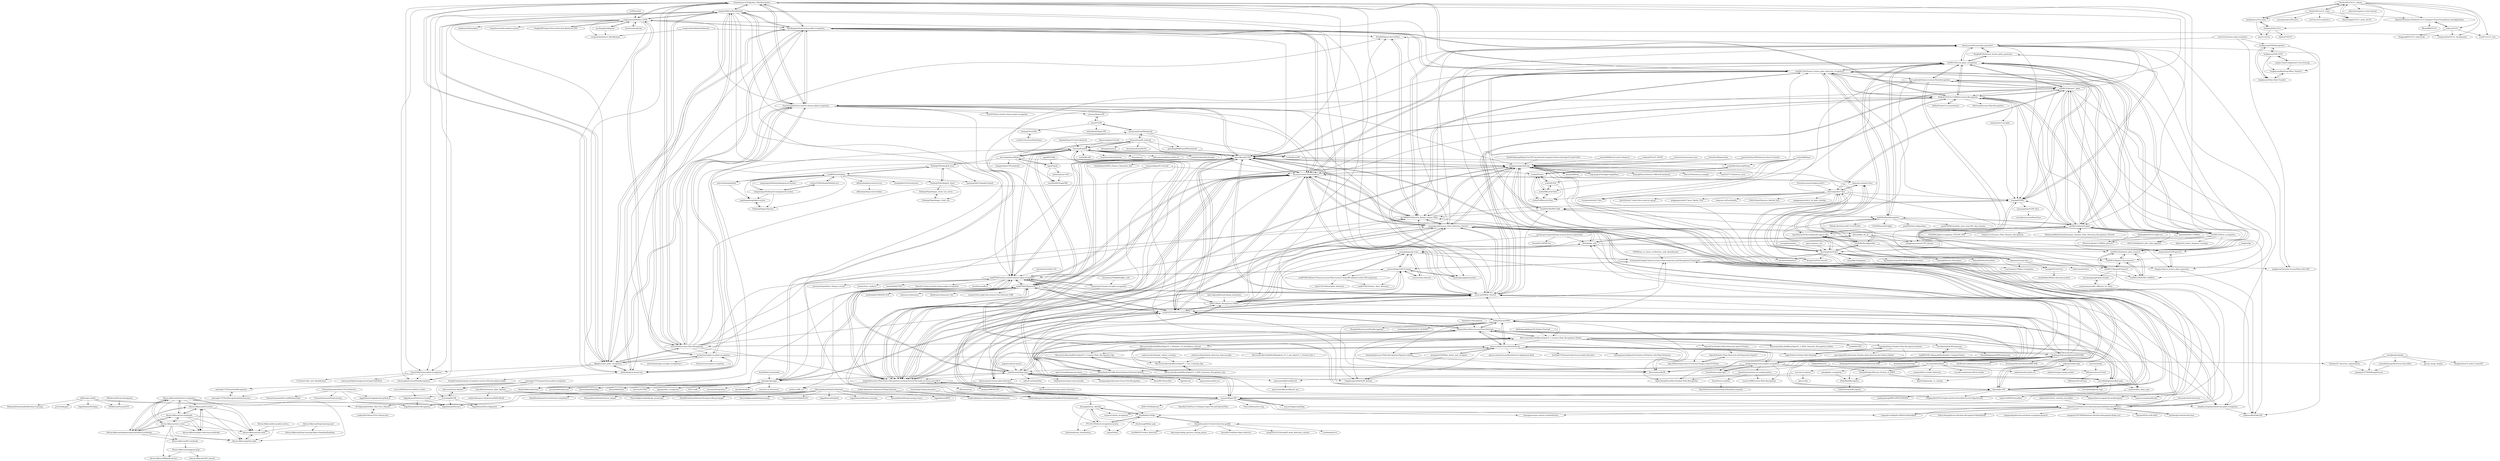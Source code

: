 digraph G {
"dreamhunter2333/python_PlateRecogntion" -> "simple2048/CarPlateIdentity"
"dreamhunter2333/python_PlateRecogntion" -> "yinghualuowu/Python_VLPR"
"dreamhunter2333/python_PlateRecogntion" -> "DataXujing/vehicle-license-plate-recognition"
"dreamhunter2333/python_PlateRecogntion" -> "fjklqq/License_plate_recognition"
"dreamhunter2333/python_PlateRecogntion" -> "wzh191920/License-Plate-Recognition"
"dreamhunter2333/python_PlateRecogntion" -> "we0091234/Chinese_license_plate_detection_recognition"
"dreamhunter2333/python_PlateRecogntion" -> "duanshengliu/End-to-end-for-chinese-plate-recognition"
"dreamhunter2333/python_PlateRecogntion" -> "Chao2020x/license-plate-recognition"
"dreamhunter2333/python_PlateRecogntion" -> "hyzhangyong/platenumber"
"dreamhunter2333/python_PlateRecogntion" -> "HuKai97/YOLOv5-LPRNet-Licence-Recognition"
"dreamhunter2333/python_PlateRecogntion" -> "chensongbin/LicensePlateRecognition"
"dreamhunter2333/python_PlateRecogntion" -> "we0091234/Car_recognition"
"dreamhunter2333/python_PlateRecogntion" -> "detectRecog/CCPD"
"dreamhunter2333/python_PlateRecogntion" -> "jmhIcoding/car-board-reg"
"dreamhunter2333/python_PlateRecogntion" -> "we0091234/yolov8-plate"
"szad670401/HyperLPR" -> "liuruoze/EasyPR"
"szad670401/HyperLPR" -> "detectRecog/CCPD"
"szad670401/HyperLPR" -> "szad670401/end-to-end-for-chinese-plate-recognition"
"szad670401/HyperLPR" -> "zeusees/License-Plate-Detector"
"szad670401/HyperLPR" -> "zhubenfu/License-Plate-Detect-Recognition-via-Deep-Neural-Networks-accuracy-up-to-99.9"
"szad670401/HyperLPR" -> "sergiomsilva/alpr-unconstrained"
"szad670401/HyperLPR" -> "openalpr/openalpr"
"szad670401/HyperLPR" -> "lqian/light-LPR"
"szad670401/HyperLPR" -> "chineseocr/chineseocr" ["e"=1]
"szad670401/HyperLPR" -> "DayBreak-u/chineseocr_lite" ["e"=1]
"szad670401/HyperLPR" -> "ShiqiYu/libfacedetection" ["e"=1]
"szad670401/HyperLPR" -> "we0091234/Chinese_license_plate_detection_recognition"
"szad670401/HyperLPR" -> "Linzaer/Ultra-Light-Fast-Generic-Face-Detector-1MB" ["e"=1]
"szad670401/HyperLPR" -> "xiaofengShi/CHINESE-OCR" ["e"=1]
"szad670401/HyperLPR" -> "sirius-ai/LPRNet_Pytorch"
"detectRecog/CCPD" -> "sirius-ai/LPRNet_Pytorch"
"detectRecog/CCPD" -> "szad670401/HyperLPR"
"detectRecog/CCPD" -> "sergiomsilva/alpr-unconstrained"
"detectRecog/CCPD" -> "zeusees/License-Plate-Detector"
"detectRecog/CCPD" -> "zhubenfu/License-Plate-Detect-Recognition-via-Deep-Neural-Networks-accuracy-up-to-99.9"
"detectRecog/CCPD" -> "xuexingyu24/License_Plate_Detection_Pytorch"
"detectRecog/CCPD" -> "szad670401/end-to-end-for-chinese-plate-recognition"
"detectRecog/CCPD" -> "lqian/light-LPR"
"detectRecog/CCPD" -> "liuruoze/EasyPR"
"detectRecog/CCPD" -> "lyl8213/Plate_Recognition-LPRnet"
"detectRecog/CCPD" -> "we0091234/Chinese_license_plate_detection_recognition"
"detectRecog/CCPD" -> "Sierkinhane/CRNN_Chinese_Characters_Rec" ["e"=1]
"detectRecog/CCPD" -> "xiangweizeng/mobile-lpr"
"detectRecog/CCPD" -> "HuKai97/YOLOv5-LPRNet-Licence-Recognition"
"detectRecog/CCPD" -> "duanshengliu/End-to-end-for-chinese-plate-recognition"
"openalpr/openalpr" -> "liuruoze/EasyPR"
"openalpr/openalpr" -> "szad670401/HyperLPR"
"openalpr/openalpr" -> "cmusatyalab/openface" ["e"=1]
"openalpr/openalpr" -> "sergiomsilva/alpr-unconstrained"
"openalpr/openalpr" -> "matthewearl/deep-anpr"
"openalpr/openalpr" -> "detectRecog/CCPD"
"openalpr/openalpr" -> "pjreddie/darknet" ["e"=1]
"openalpr/openalpr" -> "tesseract-ocr/tesseract" ["e"=1]
"openalpr/openalpr" -> "davidsandberg/facenet" ["e"=1]
"openalpr/openalpr" -> "ShiqiYu/libfacedetection" ["e"=1]
"openalpr/openalpr" -> "HumanSignal/labelImg" ["e"=1]
"openalpr/openalpr" -> "AlexeyAB/darknet" ["e"=1]
"openalpr/openalpr" -> "microsoft/CNTK" ["e"=1]
"openalpr/openalpr" -> "ageitgey/face_recognition" ["e"=1]
"openalpr/openalpr" -> "BVLC/caffe" ["e"=1]
"onuzbee/Indian-Number-Plate-Recognition-System" -> "vjgpt/Vehicle-Number-Plate-Reading"
"onuzbee/Indian-Number-Plate-Recognition-System" -> "parvatijay2901/Automatic-Number-plate-detection-for-Indian-vehicles"
"onuzbee/Indian-Number-Plate-Recognition-System" -> "AnjieCheng/Tensorflow-Number-Plate-Recognition"
"vjgpt/Vehicle-Number-Plate-Reading" -> "onuzbee/Indian-Number-Plate-Recognition-System"
"yxq9650/CarParking" -> "xuzhou530/ParkinglotWebService"
"yxq9650/CarParking" -> "ParkingOS/ParkingOS_local"
"yxq9650/CarParking" -> "watercloudss/parkweb"
"yxq9650/CarParking" -> "panmingzhi815/dongluCarpark"
"yxq9650/CarParking" -> "zhujainxipan/Parking-lot-management-system"
"yxq9650/CarParking" -> "DrXin/parkingLotSystem"
"yxq9650/CarParking" -> "qianliangchang/depot-system"
"yxq9650/CarParking" -> "maguangzu/Parking-Management-System"
"yxq9650/CarParking" -> "ParkingOS/ParkingOS_cloud"
"yxq9650/CarParking" -> "ddhmit/parking-control-server"
"yxq9650/CarParking" -> "zhangzhibo1014/CarSystem"
"yinghualuowu/Python_VLPR" -> "DataXujing/vehicle-license-plate-recognition"
"yinghualuowu/Python_VLPR" -> "dreamhunter2333/python_PlateRecogntion"
"yinghualuowu/Python_VLPR" -> "wzh191920/License-Plate-Recognition"
"yinghualuowu/Python_VLPR" -> "simple2048/CarPlateIdentity"
"yinghualuowu/Python_VLPR" -> "Yaoshicn/decaptcha" ["e"=1]
"yinghualuowu/Python_VLPR" -> "xg-zhang/faceRegister" ["e"=1]
"yinghualuowu/Python_VLPR" -> "Chao2020x/license-plate-recognition"
"yinghualuowu/Python_VLPR" -> "fjklqq/License_plate_recognition"
"yinghualuowu/Python_VLPR" -> "hyzhangyong/platenumber"
"yinghualuowu/Python_VLPR" -> "jmhIcoding/car-board-reg"
"yinghualuowu/Python_VLPR" -> "Zephery/weiboanalysis" ["e"=1]
"yinghualuowu/Python_VLPR" -> "duanshengliu/End-to-end-for-chinese-plate-recognition"
"yinghualuowu/Python_VLPR" -> "veraposeidon/Insect_Identification"
"yinghualuowu/Python_VLPR" -> "Superbsco/weibo-analysis-system" ["e"=1]
"yinghualuowu/Python_VLPR" -> "PengfeiM/Fatigue-Driven-Detection-Based-on-CNN" ["e"=1]
"YonghaoHe/LFFD-A-Light-and-Fast-Face-Detector-for-Edge-Devices" -> "xiangweizeng/mobile-lpr" ["e"=1]
"PengfeiM/Fatigue-Driven-Detection-Based-on-CNN" -> "yinghualuowu/Python_VLPR" ["e"=1]
"zhubenfu/License-Plate-Detect-Recognition-via-Deep-Neural-Networks-accuracy-up-to-99.9" -> "lqian/light-LPR"
"zhubenfu/License-Plate-Detect-Recognition-via-Deep-Neural-Networks-accuracy-up-to-99.9" -> "sergiomsilva/alpr-unconstrained"
"zhubenfu/License-Plate-Detect-Recognition-via-Deep-Neural-Networks-accuracy-up-to-99.9" -> "detectRecog/CCPD"
"zhubenfu/License-Plate-Detect-Recognition-via-Deep-Neural-Networks-accuracy-up-to-99.9" -> "xuexingyu24/License_Plate_Detection_Pytorch"
"zhubenfu/License-Plate-Detect-Recognition-via-Deep-Neural-Networks-accuracy-up-to-99.9" -> "zeusees/License-Plate-Detector"
"zhubenfu/License-Plate-Detect-Recognition-via-Deep-Neural-Networks-accuracy-up-to-99.9" -> "szad670401/end-to-end-for-chinese-plate-recognition"
"zhubenfu/License-Plate-Detect-Recognition-via-Deep-Neural-Networks-accuracy-up-to-99.9" -> "szad670401/HyperLPR"
"zhubenfu/License-Plate-Detect-Recognition-via-Deep-Neural-Networks-accuracy-up-to-99.9" -> "zuoqing1988/ZQCNN" ["e"=1]
"zhubenfu/License-Plate-Detect-Recognition-via-Deep-Neural-Networks-accuracy-up-to-99.9" -> "xiangweizeng/mobile-lpr"
"zhubenfu/License-Plate-Detect-Recognition-via-Deep-Neural-Networks-accuracy-up-to-99.9" -> "sirius-ai/LPRNet_Pytorch"
"zhubenfu/License-Plate-Detect-Recognition-via-Deep-Neural-Networks-accuracy-up-to-99.9" -> "YonghaoHe/LFFD-A-Light-and-Fast-Face-Detector-for-Edge-Devices" ["e"=1]
"zhubenfu/License-Plate-Detect-Recognition-via-Deep-Neural-Networks-accuracy-up-to-99.9" -> "lyl8213/Plate_Recognition-LPRnet"
"zhubenfu/License-Plate-Detect-Recognition-via-Deep-Neural-Networks-accuracy-up-to-99.9" -> "senlinuc/caffe_ocr" ["e"=1]
"zhubenfu/License-Plate-Detect-Recognition-via-Deep-Neural-Networks-accuracy-up-to-99.9" -> "dlunion/mtcnn" ["e"=1]
"zhubenfu/License-Plate-Detect-Recognition-via-Deep-Neural-Networks-accuracy-up-to-99.9" -> "liuruoze/EasyPR"
"ria-com/nomeroff-net" -> "KostyaKulakov/Russian_System_of_ANPR"
"ria-com/nomeroff-net" -> "smeyanoff/car-number-detection"
"ria-com/nomeroff-net" -> "rm-yakovenko/nomeroff-net-docker"
"ria-com/nomeroff-net" -> "ZlodeiBaal/Recognitor"
"ria-com/nomeroff-net" -> "DoubangoTelecom/ultimateALPR-SDK"
"ria-com/nomeroff-net" -> "RainGrid/openalpr_ru_runtime"
"ria-com/nomeroff-net" -> "AIHunters/AcurusTrack"
"ria-com/nomeroff-net" -> "sploid/plate_recognition"
"ria-com/nomeroff-net" -> "cvat-ai/cvat-opencv"
"tatsuyah/vehicle-detection" -> "CaptainEven/Vehicle-Car-detection-and-multilabel-classification" ["e"=1]
"open-edge-platform/training_extensions" -> "lyl8213/Plate_Recognition-LPRnet" ["e"=1]
"sergiomsilva/alpr-unconstrained" -> "detectRecog/CCPD"
"sergiomsilva/alpr-unconstrained" -> "zhubenfu/License-Plate-Detect-Recognition-via-Deep-Neural-Networks-accuracy-up-to-99.9"
"sergiomsilva/alpr-unconstrained" -> "sirius-ai/LPRNet_Pytorch"
"sergiomsilva/alpr-unconstrained" -> "xuexingyu24/License_Plate_Detection_Pytorch"
"sergiomsilva/alpr-unconstrained" -> "DoubangoTelecom/ultimateALPR-SDK"
"sergiomsilva/alpr-unconstrained" -> "zeusees/License-Plate-Detector"
"sergiomsilva/alpr-unconstrained" -> "lyl8213/Plate_Recognition-LPRnet"
"sergiomsilva/alpr-unconstrained" -> "szad670401/end-to-end-for-chinese-plate-recognition"
"sergiomsilva/alpr-unconstrained" -> "szad670401/HyperLPR"
"sergiomsilva/alpr-unconstrained" -> "Dharun/Tensorflow-License-Plate-Detection"
"sergiomsilva/alpr-unconstrained" -> "matthewearl/deep-anpr"
"sergiomsilva/alpr-unconstrained" -> "GuiltyNeuron/ANPR"
"sergiomsilva/alpr-unconstrained" -> "lqian/light-LPR"
"sergiomsilva/alpr-unconstrained" -> "openalpr/openalpr"
"sergiomsilva/alpr-unconstrained" -> "Deevoluation/ALPR"
"zheng-yuwei/license-plate-generator" -> "Pengfei8324/chinese_license_plate_generator"
"zheng-yuwei/license-plate-generator" -> "derek285/generateCarPlate"
"zheng-yuwei/license-plate-generator" -> "mingbocui/Generate-LicensePlate-with-GAN"
"zheng-yuwei/license-plate-generator" -> "yxgong0/CRPD"
"zheng-yuwei/license-plate-generator" -> "Nenger/chinese_licence_plate_generator"
"zheng-yuwei/license-plate-generator" -> "gm19900510/Pytorch_Retina_License_Plate"
"zheng-yuwei/license-plate-generator" -> "we0091234/crnn_plate_recognition"
"zheng-yuwei/license-plate-generator" -> "deeplearningshare/multi-line-plate-recognition"
"zheng-yuwei/license-plate-generator" -> "millionsofluo/FakeLPR"
"CaptainEven/Vehicle-Car-detection-and-multilabel-classification" -> "CaptainEven/RepNet-MDNet-VehicleReID" ["e"=1]
"CaptainEven/Vehicle-Car-detection-and-multilabel-classification" -> "zeusees/HyperVID"
"CaptainEven/Vehicle-Car-detection-and-multilabel-classification" -> "JunshengFu/vehicle-detection" ["e"=1]
"CaptainEven/Vehicle-Car-detection-and-multilabel-classification" -> "zeusees/License-Plate-Detector"
"CaptainEven/Vehicle-Car-detection-and-multilabel-classification" -> "xuexingyu24/License_Plate_Detection_Pytorch"
"CaptainEven/Vehicle-Car-detection-and-multilabel-classification" -> "Sharpiless/yolov3-vehicle-detection-paddle"
"CaptainEven/Vehicle-Car-detection-and-multilabel-classification" -> "knwng/awesome-vehicle-re-identification" ["e"=1]
"CaptainEven/Vehicle-Car-detection-and-multilabel-classification" -> "Yukun-Huang/Person-Attribute-Recognition-MarketDuke" ["e"=1]
"CaptainEven/Vehicle-Car-detection-and-multilabel-classification" -> "XiaoRobb/CarTeller"
"CaptainEven/Vehicle-Car-detection-and-multilabel-classification" -> "dangweili/pedestrian-attribute-recognition-pytorch" ["e"=1]
"CaptainEven/Vehicle-Car-detection-and-multilabel-classification" -> "wangxiao5791509/Pedestrian-Attribute-Recognition-Paper-List" ["e"=1]
"CaptainEven/Vehicle-Car-detection-and-multilabel-classification" -> "xiangweizeng/mobile-lpr"
"CaptainEven/Vehicle-Car-detection-and-multilabel-classification" -> "layumi/AICIty-reID-2020" ["e"=1]
"CaptainEven/Vehicle-Car-detection-and-multilabel-classification" -> "detectRecog/CCPD"
"CaptainEven/Vehicle-Car-detection-and-multilabel-classification" -> "gm19900510/Pytorch_Retina_License_Plate"
"simple2048/CarPlateIdentity" -> "dreamhunter2333/python_PlateRecogntion"
"simple2048/CarPlateIdentity" -> "fjklqq/License_plate_recognition"
"simple2048/CarPlateIdentity" -> "DataXujing/vehicle-license-plate-recognition"
"simple2048/CarPlateIdentity" -> "jmhIcoding/car-board-reg"
"simple2048/CarPlateIdentity" -> "yinghualuowu/Python_VLPR"
"simple2048/CarPlateIdentity" -> "wzh191920/License-Plate-Recognition"
"simple2048/CarPlateIdentity" -> "duanshengliu/End-to-end-for-chinese-plate-recognition"
"simple2048/CarPlateIdentity" -> "hyzhangyong/platenumber"
"simple2048/CarPlateIdentity" -> "detectRecog/CCPD"
"simple2048/CarPlateIdentity" -> "airxiechao/simple-car-plate-recognition"
"simple2048/CarPlateIdentity" -> "szad670401/end-to-end-for-chinese-plate-recognition"
"simple2048/CarPlateIdentity" -> "chensongbin/LicensePlateRecognition"
"simple2048/CarPlateIdentity" -> "Chao2020x/license-plate-recognition"
"simple2048/CarPlateIdentity" -> "blueapplehe/car_identify"
"simple2048/CarPlateIdentity" -> "we0091234/Chinese_license_plate_detection_recognition"
"watercloudss/parkweb" -> "qianliangchang/depot-system"
"sirius-ai/LPRNet_Pytorch" -> "xuexingyu24/License_Plate_Detection_Pytorch"
"sirius-ai/LPRNet_Pytorch" -> "detectRecog/CCPD"
"sirius-ai/LPRNet_Pytorch" -> "HuKai97/YOLOv5-LPRNet-Licence-Recognition"
"sirius-ai/LPRNet_Pytorch" -> "lyl8213/Plate_Recognition-LPRnet"
"sirius-ai/LPRNet_Pytorch" -> "zeusees/License-Plate-Detector"
"sirius-ai/LPRNet_Pytorch" -> "sergiomsilva/alpr-unconstrained"
"sirius-ai/LPRNet_Pytorch" -> "zhubenfu/License-Plate-Detect-Recognition-via-Deep-Neural-Networks-accuracy-up-to-99.9"
"sirius-ai/LPRNet_Pytorch" -> "gm19900510/Pytorch_Retina_License_Plate"
"sirius-ai/LPRNet_Pytorch" -> "lqian/light-LPR"
"sirius-ai/LPRNet_Pytorch" -> "xiangweizeng/mobile-lpr"
"sirius-ai/LPRNet_Pytorch" -> "we0091234/Chinese_license_plate_detection_recognition"
"sirius-ai/LPRNet_Pytorch" -> "we0091234/crnn_plate_recognition"
"sirius-ai/LPRNet_Pytorch" -> "szad670401/end-to-end-for-chinese-plate-recognition"
"sirius-ai/LPRNet_Pytorch" -> "we0091234/yolov7_plate"
"sirius-ai/LPRNet_Pytorch" -> "SunlifeV/CBLPRD-330k"
"airxiechao/simple-car-plate-recognition" -> "jmhIcoding/car-board-reg"
"airxiechao/simple-car-plate-recognition" -> "airxiechao/simple-car-plate-recognition-2"
"airxiechao/simple-car-plate-recognition" -> "Feeyao/License-plate-recognition"
"airxiechao/simple-car-plate-recognition" -> "duanshengliu/End-to-end-for-chinese-plate-recognition"
"airxiechao/simple-car-plate-recognition" -> "Chaway/LP_character_segmentation"
"airxiechao/simple-car-plate-recognition" -> "simple2048/CarPlateIdentity"
"airxiechao/simple-car-plate-recognition" -> "fjklqq/License_plate_recognition"
"xg-zhang/faceRegister" -> "veraposeidon/Insect_Identification" ["e"=1]
"xg-zhang/faceRegister" -> "yinghualuowu/Python_VLPR" ["e"=1]
"StanfordVL/cs131_notes" -> "StanfordVL/CS131_release"
"StanfordVL/cs131_notes" -> "kenjihata/cs231a-notes"
"StanfordVL/cs131_notes" -> "Hugstar/Solutions-Stanford-cs131-Computer-Vision-Foundations-and-Application"
"StanfordVL/cs131_notes" -> "zhaoxiongjun/CS131_notes_zh-CN"
"StanfordVL/cs131_notes" -> "ermongroup/cs228-notes" ["e"=1]
"StanfordVL/cs131_notes" -> "cs231n/cs231n.github.io" ["e"=1]
"ShreyAmbesh/Traffic-Rule-Violation-Detection-System" -> "apoorva-dave/LicensePlateDetector" ["e"=1]
"ShreyAmbesh/Traffic-Rule-Violation-Detection-System" -> "Dharun/Tensorflow-License-Plate-Detection" ["e"=1]
"ShreyAmbesh/Traffic-Rule-Violation-Detection-System" -> "longphungtuan94/ALPR_System" ["e"=1]
"ShreyAmbesh/Traffic-Rule-Violation-Detection-System" -> "alitourani/yolo-license-plate-detection" ["e"=1]
"zeusees/License-Plate-Detector" -> "detectRecog/CCPD"
"zeusees/License-Plate-Detector" -> "xuexingyu24/License_Plate_Detection_Pytorch"
"zeusees/License-Plate-Detector" -> "xiangweizeng/mobile-lpr"
"zeusees/License-Plate-Detector" -> "zhubenfu/License-Plate-Detect-Recognition-via-Deep-Neural-Networks-accuracy-up-to-99.9"
"zeusees/License-Plate-Detector" -> "sirius-ai/LPRNet_Pytorch"
"zeusees/License-Plate-Detector" -> "szad670401/HyperLPR"
"zeusees/License-Plate-Detector" -> "zeusees/HyperVID"
"zeusees/License-Plate-Detector" -> "szad670401/end-to-end-for-chinese-plate-recognition"
"zeusees/License-Plate-Detector" -> "lqian/light-LPR"
"zeusees/License-Plate-Detector" -> "gm19900510/Pytorch_Retina_License_Plate"
"zeusees/License-Plate-Detector" -> "we0091234/Chinese_license_plate_detection_recognition"
"zeusees/License-Plate-Detector" -> "sergiomsilva/alpr-unconstrained"
"zeusees/License-Plate-Detector" -> "deepcam-cn/yolov5-face" ["e"=1]
"zeusees/License-Plate-Detector" -> "YonghaoHe/LFFD-A-Light-and-Fast-Face-Detector-for-Edge-Devices" ["e"=1]
"zeusees/License-Plate-Detector" -> "DataXujing/vehicle-license-plate-recognition"
"PacktPublishing/Hands-On-GPU-Accelerated-Computer-Vision-with-OpenCV-and-CUDA" -> "xiangweizeng/mobile-lpr" ["e"=1]
"xuexingyu24/License_Plate_Detection_Pytorch" -> "sirius-ai/LPRNet_Pytorch"
"xuexingyu24/License_Plate_Detection_Pytorch" -> "zeusees/License-Plate-Detector"
"xuexingyu24/License_Plate_Detection_Pytorch" -> "detectRecog/CCPD"
"xuexingyu24/License_Plate_Detection_Pytorch" -> "zhubenfu/License-Plate-Detect-Recognition-via-Deep-Neural-Networks-accuracy-up-to-99.9"
"xuexingyu24/License_Plate_Detection_Pytorch" -> "xiangweizeng/mobile-lpr"
"xuexingyu24/License_Plate_Detection_Pytorch" -> "lyl8213/Plate_Recognition-LPRnet"
"xuexingyu24/License_Plate_Detection_Pytorch" -> "lqian/light-LPR"
"xuexingyu24/License_Plate_Detection_Pytorch" -> "sergiomsilva/alpr-unconstrained"
"xuexingyu24/License_Plate_Detection_Pytorch" -> "gm19900510/Pytorch_Retina_License_Plate"
"xuexingyu24/License_Plate_Detection_Pytorch" -> "ufownl/alpr_utils"
"xuexingyu24/License_Plate_Detection_Pytorch" -> "ufownl/fake_chs_lp"
"xuexingyu24/License_Plate_Detection_Pytorch" -> "chenjun2hao/CLPR.pytorch"
"xuexingyu24/License_Plate_Detection_Pytorch" -> "CaptainEven/Vehicle-Car-detection-and-multilabel-classification"
"xuexingyu24/License_Plate_Detection_Pytorch" -> "zheng-yuwei/license-plate-generator"
"xuexingyu24/License_Plate_Detection_Pytorch" -> "zeusees/HyperVID"
"ahmetozlu/vehicle_counting_tensorflow" -> "CaptainEven/Vehicle-Car-detection-and-multilabel-classification" ["e"=1]
"zeusees/HyperDL-Tutorial" -> "zeusees/License-Plate-Detector" ["e"=1]
"zeusees/HyperDL-Tutorial" -> "zeusees/HyperVID" ["e"=1]
"zeusees/HyperDL-Tutorial" -> "zhubenfu/License-Plate-Detect-Recognition-via-Deep-Neural-Networks-accuracy-up-to-99.9" ["e"=1]
"huxiaoman7/PaddlePaddle_code" -> "huxiaoman7/mxnet-cnn-plate-recognition" ["e"=1]
"foamliu/Car-Recognition" -> "Dharun/Tensorflow-License-Plate-Detection" ["e"=1]
"Alireza-Akhavan/deep-face-recognition" -> "Alireza-Akhavan/tf2-tutorial"
"Alireza-Akhavan/deep-face-recognition" -> "Alireza-Akhavan/class.vision"
"Alireza-Akhavan/deep-face-recognition" -> "Alireza-Akhavan/rnn-notebooks"
"Alireza-Akhavan/deep-face-recognition" -> "Alireza-Akhavan/deeplearning-tensorflow2-notebooks"
"Alireza-Akhavan/deep-face-recognition" -> "Alireza-Akhavan/python-labs"
"Alireza-Akhavan/deep-face-recognition" -> "Alireza-Akhavan/object-detection-notebooks"
"Alireza-Akhavan/deep-face-recognition" -> "Alireza-Akhavan/iran-celeb"
"Alireza-Akhavan/deep-face-recognition" -> "SajjadAemmi/Face-Recognition"
"apoorva-dave/LicensePlateDetector" -> "Dharun/Tensorflow-License-Plate-Detection"
"apoorva-dave/LicensePlateDetector" -> "alitourani/yolo-license-plate-detection"
"apoorva-dave/LicensePlateDetector" -> "ShreyAmbesh/Traffic-Rule-Violation-Detection-System" ["e"=1]
"apoorva-dave/LicensePlateDetector" -> "parkpow/deep-license-plate-recognition"
"apoorva-dave/LicensePlateDetector" -> "femioladeji/License-Plate-Recognition-Nigerian-vehicles"
"apoorva-dave/LicensePlateDetector" -> "GuiltyNeuron/ANPR"
"apoorva-dave/LicensePlateDetector" -> "vjgpt/Vehicle-Number-Plate-Reading"
"apoorva-dave/LicensePlateDetector" -> "apoorva-dave/LicensePlateDetector-deployment-flask"
"apoorva-dave/LicensePlateDetector" -> "SarthakV7/AI-based-indian-license-plate-detection"
"apoorva-dave/LicensePlateDetector" -> "faisalthaheem/open-lpr"
"apoorva-dave/LicensePlateDetector" -> "quangnhat185/Plate_detect_and_recognize"
"apoorva-dave/LicensePlateDetector" -> "longphungtuan94/ALPR_System"
"apoorva-dave/LicensePlateDetector" -> "mahavird/my_deep_anpr"
"apoorva-dave/LicensePlateDetector" -> "shreyapamecha/Speed-Estimation-of-Vehicles-with-Plate-Detection" ["e"=1]
"apoorva-dave/LicensePlateDetector" -> "DoubangoTelecom/ultimateALPR-SDK"
"nicolas-gervais/predicting-car-price-from-scraped-data" -> "zeusees/HyperVID"
"nicolas-gervais/predicting-car-price-from-scraped-data" -> "Strand2013/NNIE-lite" ["e"=1]
"nicolas-gervais/predicting-car-price-from-scraped-data" -> "ufownl/alpr_utils"
"blueapplehe/car_identify" -> "PT123123/Vehicle-recognition-system"
"blueapplehe/car_identify" -> "XiaoRobb/CarTeller"
"blueapplehe/car_identify" -> "kinredon/brand_classification"
"blueapplehe/car_identify" -> "erquren/vehicle_recognition"
"blueapplehe/car_identify" -> "Zoushuang86/final_quiz"
"StanfordVL/CS131_release" -> "StanfordVL/cs131_notes"
"StanfordVL/CS131_release" -> "mikucy/CS131"
"StanfordVL/CS131_release" -> "zhaoxiongjun/CS131_notes_zh-CN"
"StanfordVL/CS131_release" -> "Hugstar/Solutions-Stanford-cs131-Computer-Vision-Foundations-and-Application"
"StanfordVL/CS131_release" -> "veraposeidon/CS131_Assignments"
"StanfordVL/CS131_release" -> "kenjihata/cs231a-notes"
"StanfordVL/CS131_release" -> "chizhang529/cs231a"
"StanfordVL/CS131_release" -> "xuwd11/cs131_hws"
"StanfordVL/CS131_release" -> "yihui-he/computer-vision-tutorial"
"DoubangoTelecom/ultimateALPR-SDK" -> "parkpow/deep-license-plate-recognition"
"DoubangoTelecom/ultimateALPR-SDK" -> "sergiomsilva/alpr-unconstrained"
"DoubangoTelecom/ultimateALPR-SDK" -> "DoubangoTelecom/compv" ["e"=1]
"DoubangoTelecom/ultimateALPR-SDK" -> "apoorva-dave/LicensePlateDetector"
"DoubangoTelecom/ultimateALPR-SDK" -> "Deevoluation/ALPR"
"DoubangoTelecom/ultimateALPR-SDK" -> "faisalthaheem/open-lpr"
"DoubangoTelecom/ultimateALPR-SDK" -> "sirius-ai/LPRNet_Pytorch"
"DoubangoTelecom/ultimateALPR-SDK" -> "xuexingyu24/License_Plate_Detection_Pytorch"
"DoubangoTelecom/ultimateALPR-SDK" -> "ShreyAmbesh/Traffic-Rule-Violation-Detection-System" ["e"=1]
"DoubangoTelecom/ultimateALPR-SDK" -> "ankandrew/fast-alpr"
"DoubangoTelecom/ultimateALPR-SDK" -> "theAIGuysCode/yolov4-custom-functions" ["e"=1]
"DoubangoTelecom/ultimateALPR-SDK" -> "DoubangoTelecom/ultimateMRZ-SDK" ["e"=1]
"DoubangoTelecom/ultimateALPR-SDK" -> "ufownl/alpr_utils"
"DoubangoTelecom/ultimateALPR-SDK" -> "DoubangoTelecom/FaceLivenessDetection-SDK" ["e"=1]
"DoubangoTelecom/ultimateALPR-SDK" -> "ria-com/nomeroff-net"
"Dharun/Tensorflow-License-Plate-Detection" -> "apoorva-dave/LicensePlateDetector"
"Dharun/Tensorflow-License-Plate-Detection" -> "stevefielding/tensorflow-anpr"
"Dharun/Tensorflow-License-Plate-Detection" -> "mahavird/my_deep_anpr"
"Dharun/Tensorflow-License-Plate-Detection" -> "AnjieCheng/Tensorflow-Number-Plate-Recognition"
"Dharun/Tensorflow-License-Plate-Detection" -> "ShreyAmbesh/Traffic-Rule-Violation-Detection-System" ["e"=1]
"Dharun/Tensorflow-License-Plate-Detection" -> "alitourani/yolo-license-plate-detection"
"Dharun/Tensorflow-License-Plate-Detection" -> "sergiomsilva/alpr-unconstrained"
"Dharun/Tensorflow-License-Plate-Detection" -> "vjgpt/Vehicle-Number-Plate-Reading"
"Dharun/Tensorflow-License-Plate-Detection" -> "Deevoluation/ALPR"
"Dharun/Tensorflow-License-Plate-Detection" -> "MicrocontrollersAndMore/OpenCV_3_License_Plate_Recognition_Python"
"Dharun/Tensorflow-License-Plate-Detection" -> "GuiltyNeuron/ANPR"
"Dharun/Tensorflow-License-Plate-Detection" -> "parkpow/deep-license-plate-recognition"
"Dharun/Tensorflow-License-Plate-Detection" -> "matthewearl/deep-anpr"
"stevefielding/tensorflow-anpr" -> "stevefielding/keras-anpr"
"stevefielding/tensorflow-anpr" -> "Dharun/Tensorflow-License-Plate-Detection"
"stevefielding/tensorflow-anpr" -> "rafariva/ANPR-Tensorflow"
"stevefielding/tensorflow-anpr" -> "mahavird/my_deep_anpr"
"stevefielding/tensorflow-anpr" -> "matthewearl/deep-anpr"
"stevefielding/tensorflow-anpr" -> "GuiltyNeuron/ANPR"
"faisalthaheem/open-lpr" -> "parkpow/deep-license-plate-recognition"
"Alireza-Akhavan/deeplearning-tensorflow2-notebooks" -> "Alireza-Akhavan/tf2-tutorial"
"Alireza-Akhavan/deeplearning-tensorflow2-notebooks" -> "Alireza-Akhavan/rnn-notebooks"
"Alireza-Akhavan/deeplearning-tensorflow2-notebooks" -> "Alireza-Akhavan/class.vision"
"Alireza-Akhavan/deeplearning-tensorflow2-notebooks" -> "Alireza-Akhavan/deep-face-recognition"
"Alireza-Akhavan/deeplearning-tensorflow2-notebooks" -> "Alireza-Akhavan/ML-notebooks"
"Alireza-Akhavan/deeplearning-tensorflow2-notebooks" -> "Alireza-Akhavan/python-labs"
"YIYIMZ/my_orc_keras_verification_code_identification" -> "LCorleone/A-Simple-Chinese-License-Plate-Generator-and-Recognition-Framework" ["e"=1]
"Alireza-Akhavan/class.vision" -> "Alireza-Akhavan/deep-face-recognition"
"Alireza-Akhavan/class.vision" -> "Alireza-Akhavan/deeplearning-tensorflow2-notebooks"
"Alireza-Akhavan/class.vision" -> "Alireza-Akhavan/tf2-tutorial"
"Alireza-Akhavan/class.vision" -> "Alireza-Akhavan/rnn-notebooks"
"Alireza-Akhavan/class.vision" -> "Alireza-Akhavan/ML-notebooks"
"Alireza-Akhavan/class.vision" -> "Alireza-Akhavan/python-labs"
"Alireza-Akhavan/class.vision" -> "Alireza-Akhavan/object-detection-notebooks"
"Alireza-Akhavan/class.vision" -> "Alireza-Akhavan/iran-celeb"
"Alireza-Akhavan/class.vision" -> "Alireza-Akhavan/ffmpeg-tutorial"
"zeusees/HyperVID" -> "xiangweizeng/mobile-lpr"
"zeusees/HyperVID" -> "CaptainEven/Vehicle-Car-detection-and-multilabel-classification"
"zeusees/HyperVID" -> "zeusees/License-Plate-Detector"
"zeusees/HyperVID" -> "CaptainEven/RepNet-MDNet-VehicleReID" ["e"=1]
"zeusees/HyperVID" -> "lqian/light-LPR"
"zeusees/HyperVID" -> "HansRen1024/Face-Tracking-Using-CNN-and-Optical-Flow" ["e"=1]
"zeusees/HyperVID" -> "PT123123/Vehicle-recognition-system"
"zeusees/HyperVID" -> "zeusees/HyperLPR-Training"
"zeusees/HyperVID" -> "deeplearningshare/multi-line-plate-recognition"
"zeusees/HyperVID" -> "zeusees/HyperLabelImg" ["e"=1]
"zeusees/HyperVID" -> "erquren/vehicle_recognition"
"zeusees/HyperVID" -> "Charrin/RetinaFace-Cpp" ["e"=1]
"zeusees/HyperVID" -> "JDAI-CV/VeRidataset" ["e"=1]
"zeusees/HyperVID" -> "zhubenfu/License-Plate-Detect-Recognition-via-Deep-Neural-Networks-accuracy-up-to-99.9"
"zeusees/HyperVID" -> "knwng/awesome-vehicle-re-identification" ["e"=1]
"DataXujing/vehicle-license-plate-recognition" -> "wzh191920/License-Plate-Recognition"
"DataXujing/vehicle-license-plate-recognition" -> "yinghualuowu/Python_VLPR"
"DataXujing/vehicle-license-plate-recognition" -> "dreamhunter2333/python_PlateRecogntion"
"DataXujing/vehicle-license-plate-recognition" -> "simple2048/CarPlateIdentity"
"DataXujing/vehicle-license-plate-recognition" -> "fjklqq/License_plate_recognition"
"DataXujing/vehicle-license-plate-recognition" -> "duanshengliu/End-to-end-for-chinese-plate-recognition"
"DataXujing/vehicle-license-plate-recognition" -> "we0091234/Chinese_license_plate_detection_recognition"
"DataXujing/vehicle-license-plate-recognition" -> "zeusees/License-Plate-Detector"
"DataXujing/vehicle-license-plate-recognition" -> "detectRecog/CCPD"
"DataXujing/vehicle-license-plate-recognition" -> "szad670401/end-to-end-for-chinese-plate-recognition"
"DataXujing/vehicle-license-plate-recognition" -> "jmhIcoding/car-board-reg"
"DataXujing/vehicle-license-plate-recognition" -> "derek285/generateCarPlate"
"DataXujing/vehicle-license-plate-recognition" -> "HuKai97/YOLOv5-LPRNet-Licence-Recognition"
"DataXujing/vehicle-license-plate-recognition" -> "sirius-ai/LPRNet_Pytorch"
"DataXujing/vehicle-license-plate-recognition" -> "xuexingyu24/License_Plate_Detection_Pytorch"
"weixu000/libtorch-yolov3-deepsort" -> "xiangweizeng/mobile-lpr" ["e"=1]
"CaptainEven/RepNet-MDNet-VehicleReID" -> "CaptainEven/Vehicle-Car-detection-and-multilabel-classification" ["e"=1]
"parkpow/deep-license-plate-recognition" -> "DoubangoTelecom/ultimateALPR-SDK"
"parkpow/deep-license-plate-recognition" -> "apoorva-dave/LicensePlateDetector"
"parkpow/deep-license-plate-recognition" -> "faisalthaheem/open-lpr"
"parkpow/deep-license-plate-recognition" -> "sergiomsilva/alpr-unconstrained"
"parkpow/deep-license-plate-recognition" -> "Dharun/Tensorflow-License-Plate-Detection"
"parkpow/deep-license-plate-recognition" -> "sirius-ai/LPRNet_Pytorch"
"parkpow/deep-license-plate-recognition" -> "NanoNets/nanonets-ocr-sample-python"
"parkpow/deep-license-plate-recognition" -> "Deevoluation/ALPR"
"parkpow/deep-license-plate-recognition" -> "stevefielding/tensorflow-anpr"
"parkpow/deep-license-plate-recognition" -> "GuiltyNeuron/ANPR"
"parkpow/deep-license-plate-recognition" -> "souravrs999/License-Plate-Recognition"
"parkpow/deep-license-plate-recognition" -> "ShreyAmbesh/Traffic-Rule-Violation-Detection-System" ["e"=1]
"parkpow/deep-license-plate-recognition" -> "ankandrew/fast-plate-ocr"
"parkpow/deep-license-plate-recognition" -> "ufownl/alpr_utils"
"parkpow/deep-license-plate-recognition" -> "matthewearl/deep-anpr"
"zeusees/HyperLPR-Training" -> "zeusees/train-detector"
"zeusees/HyperLPR-Training" -> "LCorleone/A-Simple-Chinese-License-Plate-Generator-and-Recognition-Framework"
"zeusees/HyperLPR-Training" -> "armaab/hyperlpr-train"
"zeusees/HyperLPR-Training" -> "szad670401/Rubost-Chinese-License-Plate-Locate-Using-LBP-adaboost-with-CNN-regression"
"zeusees/HyperLPR-Training" -> "szad670401/end-to-end-for-chinese-plate-recognition"
"zeusees/HyperLPR-Training" -> "szad670401/texture_skew_detection"
"zeusees/HyperLPR-Training" -> "hyzhangyong/platenumber"
"zeusees/HyperLPR-Training" -> "zeusees/HyperVID"
"lqian/light-LPR" -> "xiangweizeng/mobile-lpr"
"lqian/light-LPR" -> "zhubenfu/License-Plate-Detect-Recognition-via-Deep-Neural-Networks-accuracy-up-to-99.9"
"lqian/light-LPR" -> "xuexingyu24/License_Plate_Detection_Pytorch"
"lqian/light-LPR" -> "zeusees/License-Plate-Detector"
"lqian/light-LPR" -> "zeusees/HyperVID"
"lqian/light-LPR" -> "detectRecog/CCPD"
"lqian/light-LPR" -> "YonghaoHe/LFFD-A-Light-and-Fast-Face-Detector-for-Edge-Devices" ["e"=1]
"lqian/light-LPR" -> "sirius-ai/LPRNet_Pytorch"
"lqian/light-LPR" -> "xindongzhang/MNN-APPLICATIONS" ["e"=1]
"lqian/light-LPR" -> "szad670401/HyperLPR"
"lqian/light-LPR" -> "olojuwin/facerecognize-for-mobile-phone" ["e"=1]
"lqian/light-LPR" -> "hanson-young/nniefacelib" ["e"=1]
"lqian/light-LPR" -> "LCorleone/A-Simple-Chinese-License-Plate-Generator-and-Recognition-Framework"
"lqian/light-LPR" -> "zheng-yuwei/license-plate-generator"
"lqian/light-LPR" -> "sergiomsilva/alpr-unconstrained"
"qianliangchang/depot-system" -> "DrXin/parkingLotSystem"
"XiaoRobb/CarTeller" -> "PT123123/Vehicle-recognition-system"
"XiaoRobb/CarTeller" -> "blueapplehe/car_identify"
"XiaoRobb/CarTeller" -> "zzjoey/Vehica"
"XiaoRobb/CarTeller" -> "Sharpiless/yolov3-vehicle-detection-paddle"
"wzh191920/License-Plate-Recognition" -> "DataXujing/vehicle-license-plate-recognition"
"wzh191920/License-Plate-Recognition" -> "yinghualuowu/Python_VLPR"
"wzh191920/License-Plate-Recognition" -> "simple2048/CarPlateIdentity"
"wzh191920/License-Plate-Recognition" -> "fjklqq/License_plate_recognition"
"wzh191920/License-Plate-Recognition" -> "dreamhunter2333/python_PlateRecogntion"
"wzh191920/License-Plate-Recognition" -> "detectRecog/CCPD"
"wzh191920/License-Plate-Recognition" -> "zeusees/License-Plate-Detector"
"wzh191920/License-Plate-Recognition" -> "szad670401/end-to-end-for-chinese-plate-recognition"
"wzh191920/License-Plate-Recognition" -> "MicrocontrollersAndMore/OpenCV_3_License_Plate_Recognition_Python"
"wzh191920/License-Plate-Recognition" -> "zhubenfu/License-Plate-Detect-Recognition-via-Deep-Neural-Networks-accuracy-up-to-99.9"
"wzh191920/License-Plate-Recognition" -> "airxiechao/simple-car-plate-recognition"
"wzh191920/License-Plate-Recognition" -> "sirius-ai/LPRNet_Pytorch"
"wzh191920/License-Plate-Recognition" -> "duanshengliu/End-to-end-for-chinese-plate-recognition"
"wzh191920/License-Plate-Recognition" -> "xuexingyu24/License_Plate_Detection_Pytorch"
"wzh191920/License-Plate-Recognition" -> "szad670401/HyperLPR"
"lyl8213/Plate_Recognition-LPRnet" -> "sirius-ai/LPRNet_Pytorch"
"lyl8213/Plate_Recognition-LPRnet" -> "deeplearningshare/multi-line-plate-recognition"
"lyl8213/Plate_Recognition-LPRnet" -> "xuexingyu24/License_Plate_Detection_Pytorch"
"lyl8213/Plate_Recognition-LPRnet" -> "armaab/hyperlpr-train"
"lyl8213/Plate_Recognition-LPRnet" -> "LCorleone/A-Simple-Chinese-License-Plate-Generator-and-Recognition-Framework"
"lyl8213/Plate_Recognition-LPRnet" -> "detectRecog/CCPD"
"lyl8213/Plate_Recognition-LPRnet" -> "sergiomsilva/alpr-unconstrained"
"lyl8213/Plate_Recognition-LPRnet" -> "zhubenfu/License-Plate-Detect-Recognition-via-Deep-Neural-Networks-accuracy-up-to-99.9"
"lyl8213/Plate_Recognition-LPRnet" -> "gm19900510/Pytorch_Retina_License_Plate"
"lyl8213/Plate_Recognition-LPRnet" -> "ufownl/fake_chs_lp"
"lyl8213/Plate_Recognition-LPRnet" -> "szad670401/end-to-end-for-chinese-plate-recognition"
"lyl8213/Plate_Recognition-LPRnet" -> "derek285/generateCarPlate"
"lyl8213/Plate_Recognition-LPRnet" -> "ufownl/alpr_utils"
"lyl8213/Plate_Recognition-LPRnet" -> "xiangweizeng/mobile-lpr"
"lyl8213/Plate_Recognition-LPRnet" -> "zeusees/HyperLPR-Training"
"derek285/generateCarPlate" -> "zheng-yuwei/license-plate-generator"
"derek285/generateCarPlate" -> "gm19900510/Pytorch_Retina_License_Plate"
"jmhIcoding/car-board-reg" -> "simple2048/CarPlateIdentity"
"jmhIcoding/car-board-reg" -> "SeraphUnion/Automatic-recognition-system-of-license-plate-number"
"jmhIcoding/car-board-reg" -> "fjklqq/License_plate_recognition"
"jmhIcoding/car-board-reg" -> "airxiechao/simple-car-plate-recognition"
"jmhIcoding/car-board-reg" -> "duanshengliu/End-to-end-for-chinese-plate-recognition"
"aleyn97/LPR" -> "lxhAndSmh/HyperLPR"
"aleyn97/LPR" -> "laolang07/CarORC"
"aleyn97/LPR" -> "imistyrain/EasyPR4Android"
"aleyn97/LPR" -> "zeusees/HyperLPR"
"mikucy/CS131" -> "Hugstar/Solutions-Stanford-cs131-Computer-Vision-Foundations-and-Application"
"mikucy/CS131" -> "xuwd11/cs131_hws"
"mikucy/CS131" -> "fengyang95/CS131_homework"
"mikucy/CS131" -> "veraposeidon/CS131_Assignments"
"amirmgh1375/iranian-license-plate-recognition" -> "amirmgh1375/FormCharRecognition"
"amirmgh1375/iranian-license-plate-recognition" -> "amirmgh1375/TextRecognitionDataGenerator"
"amirmgh1375/iranian-license-plate-recognition" -> "mut-deep/IR-LPR"
"amirmgh1375/iranian-license-plate-recognition" -> "alitourani/Iranis-dataset"
"amirmgh1375/iranian-license-plate-recognition" -> "SeyedHamidreza/car_plate_dataset"
"GuiltyNeuron/ANPR" -> "apoorva-dave/LicensePlateDetector"
"GuiltyNeuron/ANPR" -> "TheophileBuy/LicensePlateRecognition"
"GuiltyNeuron/ANPR" -> "sergiomsilva/alpr-unconstrained"
"GuiltyNeuron/ANPR" -> "stevefielding/tensorflow-anpr"
"GuiltyNeuron/ANPR" -> "Dharun/Tensorflow-License-Plate-Detection"
"GuiltyNeuron/ANPR" -> "mehulgupta2016154/TCS_HUMAIN"
"GuiltyNeuron/ANPR" -> "sirius-ai/LPRNet_Pytorch"
"GuiltyNeuron/ANPR" -> "MicrocontrollersAndMore/OpenCV_3_License_Plate_Recognition_Python"
"GuiltyNeuron/ANPR" -> "Deevoluation/ALPR"
"GuiltyNeuron/ANPR" -> "longphungtuan94/ALPR_System"
"GuiltyNeuron/ANPR" -> "alitourani/yolo-license-plate-detection"
"GuiltyNeuron/ANPR" -> "LCorleone/A-Simple-Chinese-License-Plate-Generator-and-Recognition-Framework"
"GuiltyNeuron/ANPR" -> "femioladeji/License-Plate-Recognition-Nigerian-vehicles"
"GuiltyNeuron/ANPR" -> "parkpow/deep-license-plate-recognition"
"GuiltyNeuron/ANPR" -> "ShreyAmbesh/Traffic-Rule-Violation-Detection-System" ["e"=1]
"Aqsa-K/Number-Plate-Detection-and-Separation-OpenCV" -> "Aqsa-K/Detecting-Catarct-From-Eye-Images-OpenCV-Python"
"DrXin/parkingLotSystem" -> "qianliangchang/depot-system"
"veraposeidon/labelme2Datasets" -> "veraposeidon/Insect_Identification"
"veraposeidon/labelme2Datasets" -> "veraposeidon/CS131_Assignments"
"laolang07/CarORC" -> "ccc920123/LicensePlateDemo"
"sploid/plate_recognition" -> "ZlodeiBaal/Recognitor"
"Nenger/chinese_licence_plate_generator" -> "millionsofluo/FakeLPR"
"Nenger/chinese_licence_plate_generator" -> "chenjun2hao/CLPR.pytorch"
"zeusees/train-detector" -> "zeusees/HyperLPR-Training"
"zeusees/train-detector" -> "armaab/hyperlpr-train"
"armaab/hyperlpr-train" -> "LCorleone/A-Simple-Chinese-License-Plate-Generator-and-Recognition-Framework"
"armaab/hyperlpr-train" -> "szad670401/Rubost-Chinese-License-Plate-Locate-Using-LBP-adaboost-with-CNN-regression"
"armaab/hyperlpr-train" -> "zeusees/HyperLPR-Training"
"armaab/hyperlpr-train" -> "zeusees/train-detector"
"armaab/hyperlpr-train" -> "deeplearningshare/multi-line-plate-recognition"
"Alireza-Akhavan/DeepLearning-azad" -> "Alireza-Akhavan/Deep-Learning-Papers-Reading-Roadmap"
"Alireza-Akhavan/DeepLearning-azad" -> "Alireza-Akhavan/iran-celeb"
"mahavird/my_deep_anpr" -> "rafariva/ANPR-Tensorflow"
"zeusees/HyperLabelImg" -> "xiangweizeng/mobile-lpr" ["e"=1]
"zeusees/HyperLabelImg" -> "zeusees/HyperVID" ["e"=1]
"LCorleone/A-Simple-Chinese-License-Plate-Generator-and-Recognition-Framework" -> "armaab/hyperlpr-train"
"LCorleone/A-Simple-Chinese-License-Plate-Generator-and-Recognition-Framework" -> "zeusees/HyperLPR-Training"
"LCorleone/A-Simple-Chinese-License-Plate-Generator-and-Recognition-Framework" -> "millionsofluo/FakeLPR"
"LCorleone/A-Simple-Chinese-License-Plate-Generator-and-Recognition-Framework" -> "deeplearningshare/multi-line-plate-recognition"
"LCorleone/A-Simple-Chinese-License-Plate-Generator-and-Recognition-Framework" -> "Nenger/chinese_licence_plate_generator"
"LCorleone/A-Simple-Chinese-License-Plate-Generator-and-Recognition-Framework" -> "mingbocui/Generate-LicensePlate-with-GAN"
"ZlodeiBaal/Recognitor" -> "CodeGenerator/Recognitor"
"Aqsa-K/Car-Number-Plate-Detection-OpenCV-Python" -> "Aqsa-K/Number-Plate-Detection-and-Separation-OpenCV"
"Aqsa-K/Car-Number-Plate-Detection-OpenCV-Python" -> "Aqsa-K/Detecting-Catarct-From-Eye-Images-OpenCV-Python"
"PT123123/Vehicle-recognition-system" -> "XiaoRobb/CarTeller"
"PT123123/Vehicle-recognition-system" -> "zzjoey/Vehica"
"PT123123/Vehicle-recognition-system" -> "kinredon/brand_classification"
"PT123123/Vehicle-recognition-system" -> "blueapplehe/car_identify"
"Aqsa-K/Detecting-Catarct-From-Eye-Images-OpenCV-Python" -> "Aqsa-K/Number-Plate-Detection-and-Separation-OpenCV"
"Alireza-Akhavan/face-quality-metrics" -> "Alireza-Akhavan/iran-celeb"
"Alireza-Akhavan/face-quality-metrics" -> "Alireza-Akhavan/python-labs"
"SeyedHamidreza/car_plate_dataset" -> "mahdi-abbaspour-shahmarasi/FlaskRestFulCodeGenerator"
"SeyedHamidreza/car_plate_dataset" -> "mahdi-abbaspour-shahmarasi/forexDataExporter"
"SeyedHamidreza/car_plate_dataset" -> "mahdi-abbaspour-shahmarasi/Hello-World"
"Alireza-Akhavan/python-labs" -> "Alireza-Akhavan/iran-celeb"
"Hugstar/Solutions-Stanford-cs131-Computer-Vision-Foundations-and-Application" -> "mikucy/CS131"
"Hugstar/Solutions-Stanford-cs131-Computer-Vision-Foundations-and-Application" -> "BXuan694/CS131"
"Zoushuang86/final_quiz" -> "lsn5966397/vehicle_detection"
"amirmgh1375/FormCharRecognition" -> "amirmgh1375/TextRecognitionDataGenerator"
"chenjun2hao/CLPR.pytorch" -> "Nenger/chinese_licence_plate_generator"
"amirmgh1375/TextRecognitionDataGenerator" -> "amirmgh1375/FormCharRecognition"
"deeplearningshare/multi-line-plate-recognition" -> "millionsofluo/FakeLPR"
"vansl/JiandanSpider" -> "qianqing13579/QQImageProcess"
"vansl/JiandanSpider" -> "gg-z/qt_image_display"
"vansl/JiandanSpider" -> "arnauddelaunay/Detectron-Tensorflow"
"vansl/JiandanSpider" -> "kingqiuol/win10_yolov5_tensorRT"
"vansl/JiandanSpider" -> "Chaway/LP_character_segmentation"
"ParkingOS/parkingos_cloud_vue" -> "ParkingOS/parkingos_cloud_vue_server"
"arnauddelaunay/Detectron-Tensorflow" -> "qianqing13579/QQImageProcess"
"ParkingOS/parkingos_cloud_vue_server" -> "ParkingOS/parkingos_cloud_vue"
"Alireza-Akhavan/iran-celeb" -> "Alireza-Akhavan/python-labs"
"CCZX/wechat" -> "yinghualuowu/Python_VLPR" ["e"=1]
"liuruoze/EasyPR" -> "szad670401/HyperLPR"
"liuruoze/EasyPR" -> "openalpr/openalpr"
"liuruoze/EasyPR" -> "szad670401/end-to-end-for-chinese-plate-recognition"
"liuruoze/EasyPR" -> "detectRecog/CCPD"
"liuruoze/EasyPR" -> "seetaface/SeetaFaceEngine" ["e"=1]
"liuruoze/EasyPR" -> "linuxxx/EasyPR_Android"
"liuruoze/EasyPR" -> "ShiqiYu/libfacedetection" ["e"=1]
"liuruoze/EasyPR" -> "zhubenfu/License-Plate-Detect-Recognition-via-Deep-Neural-Networks-accuracy-up-to-99.9"
"liuruoze/EasyPR" -> "fan-wenjie/EasyPR-Java"
"liuruoze/EasyPR" -> "weiliu89/caffe" ["e"=1]
"liuruoze/EasyPR" -> "zeusees/License-Plate-Detector"
"liuruoze/EasyPR" -> "EasyDarwin/EasyDarwin" ["e"=1]
"liuruoze/EasyPR" -> "Tencent/ncnn" ["e"=1]
"liuruoze/EasyPR" -> "sergiomsilva/alpr-unconstrained"
"liuruoze/EasyPR" -> "jikexueyuanwiki/tensorflow-zh" ["e"=1]
"linuxxx/EasyPR_Android" -> "imistyrain/EasyPR4Android"
"linuxxx/EasyPR_Android" -> "fan-wenjie/EasyPR-Java"
"linuxxx/EasyPR_Android" -> "liuruoze/EasyPR"
"linuxxx/EasyPR_Android" -> "guocheng0606/EasyPRForAndroid"
"linuxxx/EasyPR_Android" -> "zcolin/ZEasyPR"
"linuxxx/EasyPR_Android" -> "lizhangqu/Camera" ["e"=1]
"linuxxx/EasyPR_Android" -> "zhoushiwei/EasyPR-iOS"
"dlunion/DBFace" -> "xiangweizeng/mobile-lpr" ["e"=1]
"fanghon/lpr" -> "chenjun2hao/CLPR.pytorch"
"jeffsieu/py-sudoku" -> "g-k-l/sudokugen"
"jeffsieu/py-sudoku" -> "SajjadAemmi/PyDeploy"
"jeffsieu/py-sudoku" -> "MohamadNematizadeh/Machine-Learning"
"jeffsieu/py-sudoku" -> "MSaberian/PyLearnGUI"
"jeffsieu/py-sudoku" -> "SajjadAemmi/PyLearn"
"jeffsieu/py-sudoku" -> "M-Taghizadeh/Dollar_Rial_Price_Dataset"
"cmdbug/YOLOv5_NCNN" -> "xiangweizeng/mobile-lpr" ["e"=1]
"zchrissirhcz/awesome-ncnn" -> "xiangweizeng/mobile-lpr" ["e"=1]
"theAIGuysCode/yolov4-custom-functions" -> "DoubangoTelecom/ultimateALPR-SDK" ["e"=1]
"wmuron/motpy" -> "AIHunters/AcurusTrack" ["e"=1]
"Sharpiless/yolov3-vehicle-detection-paddle" -> "CaoAnda/yolo-v4"
"Sharpiless/yolov3-vehicle-detection-paddle" -> "zbp-xxxp/reading_pictures_writing_poems" ["e"=1]
"Sharpiless/yolov3-vehicle-detection-paddle" -> "XiaoRobb/CarTeller"
"Sharpiless/yolov3-vehicle-detection-paddle" -> "KernelErr/realtime-object-detector" ["e"=1]
"Sharpiless/yolov3-vehicle-detection-paddle" -> "hang245141253/raspi4B_mask_detection_runtime" ["e"=1]
"Sharpiless/yolov3-vehicle-detection-paddle" -> "lsn5966397/vehicle_detection"
"SeetaFace6Open/index" -> "xiangweizeng/mobile-lpr" ["e"=1]
"ddhmit/parking-control-server" -> "ddhmit/parking-control-admin"
"zzxvictor/License-super-resolution" -> "zheng-yuwei/license-plate-generator"
"zzxvictor/License-super-resolution" -> "brightyoun/LPSR-Recognition"
"zzxvictor/License-super-resolution" -> "mingbocui/Generate-LicensePlate-with-GAN"
"Alireza-Akhavan/tf2-tutorial" -> "Alireza-Akhavan/rnn-notebooks"
"Alireza-Akhavan/tf2-tutorial" -> "Alireza-Akhavan/object-detection-notebooks"
"Alireza-Akhavan/tf2-tutorial" -> "Alireza-Akhavan/python-labs"
"Alireza-Akhavan/tf2-tutorial" -> "Alireza-Akhavan/iran-celeb"
"Alireza-Akhavan/tf2-tutorial" -> "Alireza-Akhavan/deeplearning-tensorflow2-notebooks"
"ufownl/fake_chs_lp" -> "ufownl/alpr_utils"
"ufownl/fake_chs_lp" -> "wangpengnorman/CLPD_dataset"
"ufownl/fake_chs_lp" -> "Nenger/chinese_licence_plate_generator"
"ufownl/fake_chs_lp" -> "millionsofluo/FakeLPR"
"ufownl/fake_chs_lp" -> "chenjun2hao/CLPR.pytorch"
"gm19900510/Pytorch_Retina_License_Plate" -> "derek285/generateCarPlate"
"gm19900510/Pytorch_Retina_License_Plate" -> "xuexingyu24/License_Plate_Detection_Pytorch"
"gm19900510/Pytorch_Retina_License_Plate" -> "xiangweizeng/mobile-lpr"
"gm19900510/Pytorch_Retina_License_Plate" -> "zeusees/License-Plate-Detector"
"gm19900510/Pytorch_Retina_License_Plate" -> "zheng-yuwei/license-plate-generator"
"gm19900510/Pytorch_Retina_License_Plate" -> "yxgong0/CRPD"
"xiangweizeng/mobile-lpr" -> "lqian/light-LPR"
"xiangweizeng/mobile-lpr" -> "YonghaoHe/LFFD-A-Light-and-Fast-Face-Detector-for-Edge-Devices" ["e"=1]
"xiangweizeng/mobile-lpr" -> "zeusees/License-Plate-Detector"
"xiangweizeng/mobile-lpr" -> "xuexingyu24/License_Plate_Detection_Pytorch"
"xiangweizeng/mobile-lpr" -> "zeusees/HyperVID"
"xiangweizeng/mobile-lpr" -> "olojuwin/facerecognize-for-mobile-phone" ["e"=1]
"xiangweizeng/mobile-lpr" -> "hanson-young/nniefacelib" ["e"=1]
"xiangweizeng/mobile-lpr" -> "gm19900510/Pytorch_Retina_License_Plate"
"xiangweizeng/mobile-lpr" -> "zhubenfu/License-Plate-Detect-Recognition-via-Deep-Neural-Networks-accuracy-up-to-99.9"
"xiangweizeng/mobile-lpr" -> "detectRecog/CCPD"
"xiangweizeng/mobile-lpr" -> "dog-qiuqiu/Ultralight-SimplePose" ["e"=1]
"xiangweizeng/mobile-lpr" -> "biubug6/Face-Detector-1MB-with-landmark" ["e"=1]
"xiangweizeng/mobile-lpr" -> "MirrorYuChen/ncnn_example" ["e"=1]
"xiangweizeng/mobile-lpr" -> "dlunion/DBFace" ["e"=1]
"xiangweizeng/mobile-lpr" -> "moli232777144/mtcnn_ncnn" ["e"=1]
"ankandrew/fast-alpr" -> "ankandrew/fast-plate-ocr"
"ankandrew/fast-alpr" -> "ankandrew/open-image-models"
"KostyaKulakov/Russian_System_of_ANPR" -> "RainGrid/openalpr_ru_runtime"
"KostyaKulakov/Russian_System_of_ANPR" -> "ZlodeiBaal/Recognitor"
"fjklqq/License_plate_recognition" -> "simple2048/CarPlateIdentity"
"fjklqq/License_plate_recognition" -> "dreamhunter2333/python_PlateRecogntion"
"fjklqq/License_plate_recognition" -> "DataXujing/vehicle-license-plate-recognition"
"fjklqq/License_plate_recognition" -> "jmhIcoding/car-board-reg"
"fjklqq/License_plate_recognition" -> "gm19900510/Pytorch_Retina_License_Plate"
"fjklqq/License_plate_recognition" -> "wzh191920/License-Plate-Recognition"
"fjklqq/License_plate_recognition" -> "duanshengliu/End-to-end-for-chinese-plate-recognition"
"fjklqq/License_plate_recognition" -> "chensongbin/LicensePlateRecognition"
"fjklqq/License_plate_recognition" -> "Chao2020x/license-plate-recognition"
"fjklqq/License_plate_recognition" -> "airxiechao/simple-car-plate-recognition"
"fjklqq/License_plate_recognition" -> "derek285/generateCarPlate"
"duanshengliu/End-to-end-for-chinese-plate-recognition" -> "DataXujing/vehicle-license-plate-recognition"
"duanshengliu/End-to-end-for-chinese-plate-recognition" -> "simple2048/CarPlateIdentity"
"duanshengliu/End-to-end-for-chinese-plate-recognition" -> "jmhIcoding/car-board-reg"
"duanshengliu/End-to-end-for-chinese-plate-recognition" -> "fjklqq/License_plate_recognition"
"duanshengliu/End-to-end-for-chinese-plate-recognition" -> "detectRecog/CCPD"
"duanshengliu/End-to-end-for-chinese-plate-recognition" -> "airxiechao/simple-car-plate-recognition"
"duanshengliu/End-to-end-for-chinese-plate-recognition" -> "zeusees/License-Plate-Detector"
"duanshengliu/End-to-end-for-chinese-plate-recognition" -> "gm19900510/Pytorch_Retina_License_Plate"
"duanshengliu/End-to-end-for-chinese-plate-recognition" -> "szad670401/end-to-end-for-chinese-plate-recognition"
"duanshengliu/End-to-end-for-chinese-plate-recognition" -> "xiangweizeng/mobile-lpr"
"duanshengliu/End-to-end-for-chinese-plate-recognition" -> "dreamhunter2333/python_PlateRecogntion"
"duanshengliu/End-to-end-for-chinese-plate-recognition" -> "leo187/End-to-end-for-chinese-plate-recognition"
"duanshengliu/End-to-end-for-chinese-plate-recognition" -> "zeusees/HyperLPR"
"duanshengliu/End-to-end-for-chinese-plate-recognition" -> "HuKai97/YOLOv5-LPRNet-Licence-Recognition"
"duanshengliu/End-to-end-for-chinese-plate-recognition" -> "sirius-ai/LPRNet_Pytorch"
"AIHunters/AcurusTrack" -> "AIHunters/EvenVizion"
"dog-qiuqiu/Ultralight-SimplePose" -> "xiangweizeng/mobile-lpr" ["e"=1]
"wangpengnorman/CLPD_dataset" -> "yxgong0/CRPD"
"brightyoun/TITS-LPST" -> "brightyoun/Video-Style-Transfer"
"brightyoun/TITS-LPST" -> "brightyoun/LPSR-Recognition"
"brightyoun/TITS-LPST" -> "brightyoun/RainDrop-Effect_Python3"
"brightyoun/TITS-LPST" -> "unique-chan/Complement-Cross-Entropy"
"unique-chan/Complement-Cross-Entropy" -> "brightyoun/TITS-LPST"
"unique-chan/Complement-Cross-Entropy" -> "brightyoun/RainDrop-Effect_Python3"
"Chao2020x/license-plate-recognition" -> "Y132om/Credit_card_identification"
"Chao2020x/license-plate-recognition" -> "chensongbin/LicensePlateRecognition"
"Chao2020x/license-plate-recognition" -> "xiaooo-jian/Digital-image-processing-Final-Work"
"quangnhat185/Plate_detect_and_recognize" -> "longphungtuan94/ALPR_System"
"quangnhat185/Plate_detect_and_recognize" -> "apoorva-dave/LicensePlateDetector"
"Alireza-Akhavan/rnn-notebooks" -> "Alireza-Akhavan/tf2-tutorial"
"Alireza-Akhavan/rnn-notebooks" -> "Alireza-Akhavan/python-labs"
"Alireza-Akhavan/rnn-notebooks" -> "Alireza-Akhavan/deeplearning-tensorflow2-notebooks"
"Alireza-Akhavan/rnn-notebooks" -> "Alireza-Akhavan/object-detection-notebooks"
"Alireza-Akhavan/rnn-notebooks" -> "Alireza-Akhavan/deep-face-recognition"
"Alireza-Akhavan/rnn-notebooks" -> "Alireza-Akhavan/iran-celeb"
"Alireza-Akhavan/rnn-notebooks" -> "Alireza-Akhavan/class.vision"
"brightyoun/LPSR-Recognition" -> "brightyoun/Video-Style-Transfer"
"brightyoun/LPSR-Recognition" -> "brightyoun/RainDrop-Effect_Python3"
"brightyoun/LPSR-Recognition" -> "brightyoun/TITS-LPST"
"NanoNets/nanonets-ocr-sample-python" -> "AnjieCheng/Tensorflow-Number-Plate-Recognition"
"NanoNets/nanonets-ocr-sample-python" -> "souravrs999/License-Plate-Recognition"
"NanoNets/nanonets-ocr-sample-python" -> "NanoNets/ocr-python"
"ccc920123/LicensePlateDemo" -> "laolang07/CarORC"
"zhaoxiongjun/CS131_notes_zh-CN" -> "StanfordVL/CS131_release"
"layerism/TensorRT-Inference-Server-Tutorial" -> "xiangweizeng/mobile-lpr" ["e"=1]
"alitourani/yolo-license-plate-detection" -> "alitourani/Iranis-dataset"
"alitourani/yolo-license-plate-detection" -> "alitourani/deep-learning-vehicle-detection"
"alitourani/yolo-license-plate-detection" -> "apoorva-dave/LicensePlateDetector"
"ankandrew/fast-plate-ocr" -> "ankandrew/fast-alpr"
"zeusees/HyperLPR" -> "aleyn97/LPR"
"ufownl/alpr_utils" -> "ufownl/fake_chs_lp"
"ufownl/alpr_utils" -> "xuexingyu24/License_Plate_Detection_Pytorch"
"ufownl/alpr_utils" -> "armaab/hyperlpr-train"
"ufownl/alpr_utils" -> "chenjun2hao/CLPR.pytorch"
"alitourani/Iranis-dataset" -> "mut-deep/IR-LPR"
"brightyoun/RainDrop-Effect_Python3" -> "brightyoun/Video-Style-Transfer"
"brightyoun/Video-Style-Transfer" -> "brightyoun/RainDrop-Effect_Python3"
"brightyoun/Video-Style-Transfer" -> "brightyoun/LPSR-Recognition"
"deepcam-cn/yolov5-face" -> "derronqi/yolov7-face" ["e"=1]
"deepcam-cn/yolov5-face" -> "derronqi/yolov8-face" ["e"=1]
"TexasInstruments/edgeai-yolov5" -> "derronqi/yolov7-face" ["e"=1]
"opencv/opencv_zoo" -> "derronqi/yolov8-face" ["e"=1]
"QianMo/OpenCV3-Intro-Book-Src" -> "liuruoze/EasyPR" ["e"=1]
"serengil/retinaface" -> "derronqi/yolov8-face" ["e"=1]
"andrewssobral/simple_vehicle_counting" -> "MicrocontrollersAndMore/OpenCV_3_Car_Counting_Cpp" ["e"=1]
"fan-wenjie/EasyPR-Java" -> "linuxxx/EasyPR_Android"
"fan-wenjie/EasyPR-Java" -> "eguid/vlpr4j"
"fan-wenjie/EasyPR-Java" -> "liuruoze/EasyPR"
"fan-wenjie/EasyPR-Java" -> "ParkingOS/ParkingOS_local"
"fan-wenjie/EasyPR-Java" -> "imistyrain/EasyPR4Android"
"fan-wenjie/EasyPR-Java" -> "lqian/light-LPR"
"fan-wenjie/EasyPR-Java" -> "kongqw/OpenCVForAndroid" ["e"=1]
"fan-wenjie/EasyPR-Java" -> "swimfish09/ChepaiORC"
"mirusu400/Pinterest-infinite-crawler" -> "SajjadAemmi/Pinterest-Crawler"
"zhujainxipan/Parking-lot-management-system" -> "xuzhou530/ParkinglotWebService"
"zhujainxipan/Parking-lot-management-system" -> "DrXin/parkingLotSystem"
"zhujainxipan/Parking-lot-management-system" -> "yxq9650/CarParking"
"zhujainxipan/Parking-lot-management-system" -> "qianliangchang/depot-system"
"Pengfei8324/chinese_license_plate_generator" -> "zheng-yuwei/license-plate-generator"
"Pengfei8324/chinese_license_plate_generator" -> "yxgong0/CRPD"
"Pengfei8324/chinese_license_plate_generator" -> "we0091234/crnn_plate_recognition"
"SomethingCo/expo-job-queue" -> "mahdi-abbaspour-shahmarasi/FlaskRestFulCodeGenerator"
"xialuxi/yolov5-car-plate" -> "yxgong0/CRPD" ["e"=1]
"img88/ALPR_IndonesiaPlateNumber_ComputerVision" -> "muchlisinadi/ALPR-Indonesia"
"Alireza-Akhavan/object-detection-notebooks" -> "Alireza-Akhavan/tf2-tutorial"
"xiaosongshine/CCPD_Plus" -> "sevenHsu/LicensePlateChars"
"HuKai97/yolov5-5.x-annotations" -> "HuKai97/YOLOv5-LPRNet-Licence-Recognition" ["e"=1]
"Yaoshicn/decaptcha" -> "yinghualuowu/Python_VLPR" ["e"=1]
"MaryamBoneh/Vehicle-Detection" -> "MaryamBoneh/DeepLearning-Course"
"MaryamBoneh/Vehicle-Detection" -> "SajjadAemmi/PyLearn"
"MaryamBoneh/Vehicle-Detection" -> "SajjadAemmi/Face-Recognition"
"MaryamBoneh/Vehicle-Detection" -> "SajjadAemmi/Face-Alignment"
"MaryamBoneh/Vehicle-Detection" -> "SajjadAemmi/RNN"
"MaryamBoneh/Vehicle-Detection" -> "NahidEbrahimian/Cars-Detection-using-Yolov5"
"MaryamBoneh/Vehicle-Detection" -> "MaryamBoneh/PythonCourse_Aemmi"
"MaryamBoneh/Vehicle-Detection" -> "Parisa-Bagherzadeh/Image_processing"
"MaryamBoneh/Vehicle-Detection" -> "NahidEbrahimian/Human-Parsing-on-Binary-Images"
"MaryamBoneh/Vehicle-Detection" -> "Parisa-Bagherzadeh/DeepLearning"
"MaryamBoneh/Vehicle-Detection" -> "SajjadAemmi/Pinterest-Crawler"
"MaryamBoneh/Vehicle-Detection" -> "SajjadAemmi/SA-MobileNetV3"
"MaryamBoneh/Vehicle-Detection" -> "SajjadAemmi/SnakeAI"
"MaryamBoneh/Vehicle-Detection" -> "SajjadAemmi/Machine-Learning"
"MaryamBoneh/Vehicle-Detection" -> "SajjadAemmi/sajjadaemmi.github.io"
"mokar2001/House-Price-Tehran-Iran" -> "M-Taghizadeh/Dollar_Rial_Price_Dataset"
"SajjadAemmi/Pinterest-Crawler" -> "SajjadAemmi/PyLearn"
"SajjadAemmi/Pinterest-Crawler" -> "SajjadAemmi/Face-Recognition"
"HuKai97/YOLOv5-LPRNet-Licence-Recognition" -> "sirius-ai/LPRNet_Pytorch"
"HuKai97/YOLOv5-LPRNet-Licence-Recognition" -> "we0091234/Chinese_license_plate_detection_recognition"
"HuKai97/YOLOv5-LPRNet-Licence-Recognition" -> "kiloGrand/License-Plate-Recognition"
"HuKai97/YOLOv5-LPRNet-Licence-Recognition" -> "we0091234/crnn_plate_recognition"
"HuKai97/YOLOv5-LPRNet-Licence-Recognition" -> "we0091234/yolov7_plate"
"HuKai97/YOLOv5-LPRNet-Licence-Recognition" -> "we0091234/Car_recognition"
"HuKai97/YOLOv5-LPRNet-Licence-Recognition" -> "we0091234/yolov8-plate"
"HuKai97/YOLOv5-LPRNet-Licence-Recognition" -> "detectRecog/CCPD"
"HuKai97/YOLOv5-LPRNet-Licence-Recognition" -> "HuKai97/yolov5-5.x-annotations" ["e"=1]
"HuKai97/YOLOv5-LPRNet-Licence-Recognition" -> "zeusees/License-Plate-Detector"
"HuKai97/YOLOv5-LPRNet-Licence-Recognition" -> "Fanstuck/Yolov7-LPRNet"
"HuKai97/YOLOv5-LPRNet-Licence-Recognition" -> "yxgong0/CRPD"
"HuKai97/YOLOv5-LPRNet-Licence-Recognition" -> "xialuxi/yolov5-car-plate" ["e"=1]
"HuKai97/YOLOv5-LPRNet-Licence-Recognition" -> "DataXujing/vehicle-license-plate-recognition"
"HuKai97/YOLOv5-LPRNet-Licence-Recognition" -> "duanshengliu/End-to-end-for-chinese-plate-recognition"
"MicrocontrollersAndMore/OpenCV_3_Windows_10_Installation_Tutorial" -> "MicrocontrollersAndMore/OpenCV_3_KNN_Character_Recognition_Cpp"
"MicrocontrollersAndMore/OpenCV_3_Windows_10_Installation_Tutorial" -> "MicrocontrollersAndMore/Raspberry_Pi_2_and_OpenCV_3_Tutorial_Part_1"
"MicrocontrollersAndMore/OpenCV_3_Windows_10_Installation_Tutorial" -> "MicrocontrollersAndMore/OpenCV_3_License_Plate_Recognition_Python"
"MicrocontrollersAndMore/OpenCV_3_Windows_10_Installation_Tutorial" -> "MicrocontrollersAndMore/OpenCV_3_License_Plate_Recognition_Cpp"
"MicrocontrollersAndMore/OpenCV_3_Windows_10_Installation_Tutorial" -> "MicrocontrollersAndMore/OpenCV_3_Car_Counting_Cpp"
"Alireza-Akhavan/ML-notebooks" -> "Alireza-Akhavan/chatgpt-prompt"
"yxgong0/CRPD" -> "wangpengnorman/CLPD_dataset"
"yxgong0/CRPD" -> "SunlifeV/CBLPRD-330k"
"yxgong0/CRPD" -> "we0091234/crnn_plate_recognition"
"yxgong0/CRPD" -> "xiaosongshine/CCPD_Plus"
"yxgong0/CRPD" -> "Pengfei8324/chinese_license_plate_generator"
"FatemeZamanian/Yolov5-Fruit-Detector" -> "FatemeZamanian/DeepLearning"
"FatemeZamanian/Yolov5-Fruit-Detector" -> "SajjadAemmi/sajjadaemmi.github.io"
"FatemeZamanian/Yolov5-Fruit-Detector" -> "SajjadAemmi/Face-Alignment"
"FatemeZamanian/Yolov5-Fruit-Detector" -> "FatemeZamanian/PersonalWebsite-flask"
"MicrocontrollersAndMore/OpenCV_3_KNN_Character_Recognition_Python" -> "MicrocontrollersAndMore/OpenCV_3_License_Plate_Recognition_Python"
"MicrocontrollersAndMore/OpenCV_3_KNN_Character_Recognition_Cpp" -> "MicrocontrollersAndMore/OpenCV_3_License_Plate_Recognition_Cpp"
"MicrocontrollersAndMore/OpenCV_3_KNN_Character_Recognition_Cpp" -> "MicrocontrollersAndMore/OpenCV_3_Car_Counting_Cpp"
"MicrocontrollersAndMore/OpenCV_3_License_Plate_Recognition_Python" -> "MicrocontrollersAndMore/OpenCV_3_KNN_Character_Recognition_Python"
"MicrocontrollersAndMore/OpenCV_3_License_Plate_Recognition_Python" -> "MicrocontrollersAndMore/OpenCV_3_License_Plate_Recognition_Cpp"
"MicrocontrollersAndMore/OpenCV_3_License_Plate_Recognition_Python" -> "Deevoluation/ALPR"
"MicrocontrollersAndMore/OpenCV_3_License_Plate_Recognition_Python" -> "wzh191920/License-Plate-Recognition"
"MicrocontrollersAndMore/OpenCV_3_License_Plate_Recognition_Python" -> "Dharun/Tensorflow-License-Plate-Detection"
"MicrocontrollersAndMore/OpenCV_3_License_Plate_Recognition_Python" -> "Link009/LPEX"
"MicrocontrollersAndMore/OpenCV_3_License_Plate_Recognition_Python" -> "GuiltyNeuron/ANPR"
"MicrocontrollersAndMore/OpenCV_3_License_Plate_Recognition_Python" -> "apoorva-dave/LicensePlateDetector"
"MicrocontrollersAndMore/OpenCV_3_License_Plate_Recognition_Python" -> "MicrocontrollersAndMore/OpenCV_3_Windows_10_Installation_Tutorial"
"MicrocontrollersAndMore/OpenCV_3_License_Plate_Recognition_Python" -> "muchlisinadi/ALPR-Indonesia"
"MicrocontrollersAndMore/OpenCV_3_License_Plate_Recognition_Python" -> "matthewearl/deep-anpr"
"MicrocontrollersAndMore/OpenCV_3_License_Plate_Recognition_Python" -> "stevefielding/tensorflow-anpr"
"MicrocontrollersAndMore/OpenCV_3_License_Plate_Recognition_Python" -> "onuzbee/Indian-Number-Plate-Recognition-System"
"MicrocontrollersAndMore/OpenCV_3_License_Plate_Recognition_Python" -> "longphungtuan94/ALPR_System"
"MicrocontrollersAndMore/OpenCV_3_License_Plate_Recognition_Python" -> "Aqsa-K/Car-Number-Plate-Detection-OpenCV-Python"
"MicrocontrollersAndMore/OpenCV_3_License_Plate_Recognition_Cpp" -> "MicrocontrollersAndMore/OpenCV_3_KNN_Character_Recognition_Cpp"
"MicrocontrollersAndMore/OpenCV_3_License_Plate_Recognition_Cpp" -> "MicrocontrollersAndMore/OpenCV_3_Car_Counting_Cpp"
"mahdi-abbaspour-shahmarasi/ShapesDataset" -> "mahdi-abbaspour-shahmarasi/forexDataExporter"
"mahdi-abbaspour-shahmarasi/ShapesDataset" -> "mahdi-abbaspour-shahmarasi/FlaskRestFulCodeGenerator"
"openvinotoolkit/workbench" -> "openvinotoolkit/workbench_aux"
"we0091234/Chinese_license_plate_detection_recognition" -> "we0091234/crnn_plate_recognition"
"we0091234/Chinese_license_plate_detection_recognition" -> "we0091234/yolov7_plate"
"we0091234/Chinese_license_plate_detection_recognition" -> "we0091234/Car_recognition"
"we0091234/Chinese_license_plate_detection_recognition" -> "HuKai97/YOLOv5-LPRNet-Licence-Recognition"
"we0091234/Chinese_license_plate_detection_recognition" -> "we0091234/yolov8-plate"
"we0091234/Chinese_license_plate_detection_recognition" -> "DataXujing/vehicle-license-plate-recognition"
"we0091234/Chinese_license_plate_detection_recognition" -> "zeusees/License-Plate-Detector"
"we0091234/Chinese_license_plate_detection_recognition" -> "pcb9382/PlateRecognition"
"we0091234/Chinese_license_plate_detection_recognition" -> "deepcam-cn/yolov5-face" ["e"=1]
"we0091234/Chinese_license_plate_detection_recognition" -> "detectRecog/CCPD"
"we0091234/Chinese_license_plate_detection_recognition" -> "sirius-ai/LPRNet_Pytorch"
"we0091234/Chinese_license_plate_detection_recognition" -> "Ayers-github/Chinese-License-Plate-Recognition"
"we0091234/Chinese_license_plate_detection_recognition" -> "dreamhunter2333/python_PlateRecogntion"
"we0091234/Chinese_license_plate_detection_recognition" -> "we0091234/chinese_plate_tensorrt"
"we0091234/Chinese_license_plate_detection_recognition" -> "yxgong0/CRPD"
"matthewearl/deep-anpr" -> "szad670401/end-to-end-for-chinese-plate-recognition"
"matthewearl/deep-anpr" -> "sergiomsilva/alpr-unconstrained"
"matthewearl/deep-anpr" -> "stevefielding/tensorflow-anpr"
"matthewearl/deep-anpr" -> "openalpr/openalpr"
"matthewearl/deep-anpr" -> "Russell91/TensorBox" ["e"=1]
"matthewearl/deep-anpr" -> "Dharun/Tensorflow-License-Plate-Detection"
"matthewearl/deep-anpr" -> "bgshih/crnn" ["e"=1]
"matthewearl/deep-anpr" -> "MicrocontrollersAndMore/OpenCV_3_License_Plate_Recognition_Python"
"matthewearl/deep-anpr" -> "pannous/tensorflow-ocr" ["e"=1]
"matthewearl/deep-anpr" -> "ankush-me/SynthText" ["e"=1]
"matthewearl/deep-anpr" -> "zhubenfu/License-Plate-Detect-Recognition-via-Deep-Neural-Networks-accuracy-up-to-99.9"
"matthewearl/deep-anpr" -> "detectRecog/CCPD"
"matthewearl/deep-anpr" -> "liuruoze/EasyPR"
"matthewearl/deep-anpr" -> "DeepSystems/supervisely-tutorials" ["e"=1]
"matthewearl/deep-anpr" -> "chongyangtao/Awesome-Scene-Text-Recognition" ["e"=1]
"MuhammadMoinFaisal/Automatic_Number_Plate_Detection_Recognition_YOLOv8" -> "we0091234/yolov8-plate" ["e"=1]
"Russell91/TensorBox" -> "matthewearl/deep-anpr" ["e"=1]
"andrewssobral/vehicle_detection_haarcascades" -> "MicrocontrollersAndMore/OpenCV_3_Car_Counting_Cpp" ["e"=1]
"we0091234/yolov7_plate" -> "we0091234/crnn_plate_recognition"
"we0091234/yolov7_plate" -> "we0091234/Chinese_license_plate_detection_recognition"
"we0091234/yolov7_plate" -> "we0091234/chinese_plate_tensorrt"
"we0091234/yolov7_plate" -> "we0091234/Car_recognition"
"we0091234/yolov7_plate" -> "Ayers-github/Chinese-License-Plate-Recognition"
"we0091234/yolov7_plate" -> "we0091234/yolov8-plate"
"we0091234/yolov7_plate" -> "yxgong0/CRPD"
"we0091234/yolov7_plate" -> "HuKai97/YOLOv5-LPRNet-Licence-Recognition"
"we0091234/yolov7_plate" -> "we0091234/yolov7-face-tensorrt"
"we0091234/yolov7_plate" -> "we0091234/NCNN_SAMPLE"
"we0091234/yolov7_plate" -> "derronqi/yolov7-face"
"we0091234/yolov7_plate" -> "we0091234/yolov8-tensorrt"
"we0091234/yolov7_plate" -> "sirius-ai/LPRNet_Pytorch"
"we0091234/yolov7_plate" -> "zeusees/License-Plate-Detector"
"we0091234/yolov7_plate" -> "zheng-yuwei/license-plate-generator"
"derronqi/yolov7-face" -> "derronqi/yolov8-face"
"derronqi/yolov7-face" -> "deepcam-cn/yolov5-face" ["e"=1]
"derronqi/yolov7-face" -> "Krasjet-Yu/YOLO-FaceV2"
"derronqi/yolov7-face" -> "we0091234/yolov7-face-tensorrt"
"derronqi/yolov7-face" -> "hpc203/yolov7-detect-face-onnxrun-cpp-py"
"derronqi/yolov7-face" -> "qinggangwu/yolov7-pose_Npoint_Ncla" ["e"=1]
"derronqi/yolov7-face" -> "we0091234/yolov7_plate"
"derronqi/yolov7-face" -> "yxgong0/CRPD"
"derronqi/yolov7-face" -> "deepcam-cn/FaceQuality" ["e"=1]
"derronqi/yolov7-face" -> "lucasjinreal/yolov7-face"
"derronqi/yolov7-face" -> "FeiGeChuanShu/ncnn_Android_face" ["e"=1]
"derronqi/yolov7-face" -> "hpc203/yolov8-face-landmarks-opencv-dnn"
"derronqi/yolov7-face" -> "Ayers-github/Chinese-License-Plate-Recognition"
"derronqi/yolov7-face" -> "qinggangwu/yolov5_v6_plate_heading" ["e"=1]
"derronqi/yolov7-face" -> "mk-minchul/AdaFace" ["e"=1]
"akanametov/yolo-face" -> "derronqi/yolov8-face"
"akanametov/yolo-face" -> "hpc203/yolov8-face-landmarks-opencv-dnn"
"akanametov/yolo-face" -> "Yusepp/YOLOv8-Face"
"akanametov/yolo-face" -> "deepcam-cn/yolov5-face" ["e"=1]
"akanametov/yolo-face" -> "vectornguyen76/face-recognition" ["e"=1]
"akanametov/yolo-face" -> "lindevs/yolov8-face"
"we0091234/Car_recognition" -> "we0091234/crnn_plate_recognition"
"we0091234/Car_recognition" -> "we0091234/Chinese_license_plate_detection_recognition"
"we0091234/Car_recognition" -> "we0091234/yolov7_plate"
"we0091234/Car_recognition" -> "we0091234/yolov8-plate"
"we0091234/Car_recognition" -> "we0091234/chinese_plate_tensorrt"
"we0091234/Car_recognition" -> "HuKai97/YOLOv5-LPRNet-Licence-Recognition"
"we0091234/Car_recognition" -> "Ayers-github/Chinese-License-Plate-Recognition"
"we0091234/Car_recognition" -> "dyh/win10_yolov5_deepsort_counting" ["e"=1]
"we0091234/Car_recognition" -> "1461521844lijin/trt_yolo_video_pipeline" ["e"=1]
"we0091234/Car_recognition" -> "XiaoRobb/CarTeller"
"we0091234/crnn_plate_recognition" -> "we0091234/yolov7_plate"
"we0091234/crnn_plate_recognition" -> "we0091234/Chinese_license_plate_detection_recognition"
"we0091234/crnn_plate_recognition" -> "we0091234/Car_recognition"
"we0091234/crnn_plate_recognition" -> "we0091234/yolov8-plate"
"we0091234/crnn_plate_recognition" -> "Ayers-github/Chinese-License-Plate-Recognition"
"we0091234/crnn_plate_recognition" -> "we0091234/chinese_plate_tensorrt"
"we0091234/crnn_plate_recognition" -> "yxgong0/CRPD"
"we0091234/crnn_plate_recognition" -> "pcb9382/PlateRecognition"
"we0091234/crnn_plate_recognition" -> "HuKai97/YOLOv5-LPRNet-Licence-Recognition"
"we0091234/crnn_plate_recognition" -> "SunlifeV/CBLPRD-330k"
"we0091234/crnn_plate_recognition" -> "zheng-yuwei/license-plate-generator"
"we0091234/crnn_plate_recognition" -> "pcb9382/FaceAlgorithm" ["e"=1]
"we0091234/crnn_plate_recognition" -> "gm19900510/Pytorch_Retina_License_Plate"
"we0091234/crnn_plate_recognition" -> "Pengfei8324/chinese_license_plate_generator"
"Krasjet-Yu/YOLO-FaceV2" -> "derronqi/yolov7-face"
"mut-deep/IR-LPR" -> "M-Taghizadeh/Dollar_Rial_Price_Dataset"
"mut-deep/IR-LPR" -> "alitourani/Iranis-dataset"
"mut-deep/IR-LPR" -> "SajjadAemmi/Face-Alignment"
"mut-deep/IR-LPR" -> "SajjadAemmi/PyLearn"
"cvat-ai/cvat-opencv" -> "opencv/ade"
"cvat-ai/cvat-opencv" -> "openvinotoolkit/workbench"
"Ayers-github/Chinese-License-Plate-Recognition" -> "we0091234/crnn_plate_recognition"
"Ayers-github/Chinese-License-Plate-Recognition" -> "we0091234/NCNN_SAMPLE"
"Ayers-github/Chinese-License-Plate-Recognition" -> "we0091234/yolov7_plate"
"Ayers-github/Chinese-License-Plate-Recognition" -> "lucasjinreal/yolov7-face"
"Ayers-github/Chinese-License-Plate-Recognition" -> "we0091234/chinese_plate_tensorrt"
"Ayers-github/Chinese-License-Plate-Recognition" -> "we0091234/yolov7-face-tensorrt"
"Ayers-github/Chinese-License-Plate-Recognition" -> "we0091234/yolov8-tensorrt"
"we0091234/chinese_plate_tensorrt" -> "we0091234/NCNN_SAMPLE"
"we0091234/chinese_plate_tensorrt" -> "we0091234/yolov7-face-tensorrt"
"we0091234/chinese_plate_tensorrt" -> "we0091234/yolov8-tensorrt"
"we0091234/yolov8-tensorrt" -> "we0091234/NCNN_SAMPLE"
"we0091234/yolov8-tensorrt" -> "we0091234/yolov7-face-tensorrt"
"we0091234/yolov8-tensorrt" -> "yuxiaoranyu/stable_diffusion_trt_triton"
"we0091234/yolov8-tensorrt" -> "we0091234/chinese_plate_tensorrt"
"we0091234/yolov8-tensorrt" -> "kivenyangming/OpencvSocket"
"we0091234/yolov7-face-tensorrt" -> "we0091234/NCNN_SAMPLE"
"we0091234/yolov7-face-tensorrt" -> "we0091234/yolov8-tensorrt"
"we0091234/yolov7-face-tensorrt" -> "we0091234/chinese_plate_tensorrt"
"NanoNets/ocr-python" -> "NanoNets/invoice-processing-with-python-nanonets"
"MicrocontrollersAndMore/OpenCV_3_Car_Counting_Cpp" -> "MicrocontrollersAndMore/OpenCV_3_KNN_Character_Recognition_Cpp"
"zcolin/WeChatLuckyMoney" -> "zcolin/ZFrame"
"MSaberian/PyLearnAssigment" -> "MSaberian/PyLearnGUI"
"Yusepp/YOLOv8-Face" -> "noorkhokhar99/face-detection-yolov8"
"szad670401/end-to-end-for-chinese-plate-recognition" -> "ibyte2011/end-to-end-for-chinese-plate-recognition"
"szad670401/end-to-end-for-chinese-plate-recognition" -> "szad670401/HyperLPR"
"szad670401/end-to-end-for-chinese-plate-recognition" -> "zhubenfu/License-Plate-Detect-Recognition-via-Deep-Neural-Networks-accuracy-up-to-99.9"
"szad670401/end-to-end-for-chinese-plate-recognition" -> "detectRecog/CCPD"
"szad670401/end-to-end-for-chinese-plate-recognition" -> "huxiaoman7/mxnet-cnn-plate-recognition"
"szad670401/end-to-end-for-chinese-plate-recognition" -> "zeusees/License-Plate-Detector"
"szad670401/end-to-end-for-chinese-plate-recognition" -> "senlinuc/caffe_ocr" ["e"=1]
"szad670401/end-to-end-for-chinese-plate-recognition" -> "zeusees/HyperLPR-Training"
"szad670401/end-to-end-for-chinese-plate-recognition" -> "matthewearl/deep-anpr"
"szad670401/end-to-end-for-chinese-plate-recognition" -> "bear63/sceneReco" ["e"=1]
"szad670401/end-to-end-for-chinese-plate-recognition" -> "liuruoze/EasyPR"
"szad670401/end-to-end-for-chinese-plate-recognition" -> "JarveeLee/SynthText_Chinese_version" ["e"=1]
"szad670401/end-to-end-for-chinese-plate-recognition" -> "sergiomsilva/alpr-unconstrained"
"szad670401/end-to-end-for-chinese-plate-recognition" -> "Sanster/text_renderer" ["e"=1]
"szad670401/end-to-end-for-chinese-plate-recognition" -> "tianzhi0549/CTPN" ["e"=1]
"seetaface/SeetaFaceEngine" -> "liuruoze/EasyPR" ["e"=1]
"imistyrain/EasyPR4Android" -> "linuxxx/EasyPR_Android"
"imistyrain/EasyPR4Android" -> "guocheng0606/EasyPRForAndroid"
"imistyrain/EasyPR4Android" -> "zcolin/ZEasyPR"
"imistyrain/EasyPR4Android" -> "aleyn97/LPR"
"derronqi/yolov8-face" -> "hpc203/yolov8-face-landmarks-opencv-dnn"
"derronqi/yolov8-face" -> "derronqi/yolov7-face"
"derronqi/yolov8-face" -> "deepcam-cn/yolov5-face" ["e"=1]
"derronqi/yolov8-face" -> "akanametov/yolo-face"
"derronqi/yolov8-face" -> "we0091234/yolov8-plate"
"derronqi/yolov8-face" -> "Krasjet-Yu/YOLO-FaceV2"
"derronqi/yolov8-face" -> "mk-minchul/AdaFace" ["e"=1]
"derronqi/yolov8-face" -> "pcb9382/FaceAlgorithm" ["e"=1]
"derronqi/yolov8-face" -> "Yusepp/YOLOv8-Face"
"derronqi/yolov8-face" -> "lyp-deeplearning/MOS-Multi-Task-Face-Detect" ["e"=1]
"derronqi/yolov8-face" -> "biubug6/Pytorch_Retinaface" ["e"=1]
"derronqi/yolov8-face" -> "HamadYA/GhostFaceNets" ["e"=1]
"derronqi/yolov8-face" -> "pcb9382/PlateRecognition"
"derronqi/yolov8-face" -> "vitoralbiero/img2pose" ["e"=1]
"derronqi/yolov8-face" -> "vectornguyen76/face-recognition" ["e"=1]
"mikaku/Monitorix" -> "KostyaKulakov/Russian_System_of_ANPR" ["e"=1]
"femioladeji/License-Plate-Recognition-Nigerian-vehicles" -> "apoorva-dave/LicensePlateDetector"
"femioladeji/License-Plate-Recognition-Nigerian-vehicles" -> "Deevoluation/ALPR"
"SunlifeV/CBLPRD-330k" -> "yxgong0/CRPD"
"SunlifeV/CBLPRD-330k" -> "we0091234/crnn_plate_recognition"
"SunlifeV/CBLPRD-330k" -> "pcb9382/PlateRecognition"
"SunlifeV/CBLPRD-330k" -> "wangpengnorman/CLPD_dataset"
"SunlifeV/CBLPRD-330k" -> "gm19900510/Pytorch_Retina_License_Plate"
"SunlifeV/CBLPRD-330k" -> "we0091234/Chinese_license_plate_detection_recognition"
"pcb9382/PlateRecognition" -> "pcb9382/FaceAlgorithm" ["e"=1]
"pcb9382/PlateRecognition" -> "we0091234/crnn_plate_recognition"
"pcb9382/PlateRecognition" -> "1461521844lijin/trt_yolo_video_pipeline" ["e"=1]
"pcb9382/PlateRecognition" -> "we0091234/yolov8-plate"
"pcb9382/PlateRecognition" -> "we0091234/Chinese_license_plate_detection_recognition"
"pcb9382/PlateRecognition" -> "pcb9382/StereoAlgorithms" ["e"=1]
"pcb9382/PlateRecognition" -> "SunlifeV/CBLPRD-330k"
"pcb9382/PlateRecognition" -> "cqu20160901/yolov8n_onnx_tensorRT_rknn_horizon" ["e"=1]
"pcb9382/PlateRecognition" -> "Melody-Zhou/tensorRT_Pro-YOLOv8" ["e"=1]
"pcb9382/PlateRecognition" -> "FeiYull/TensorRT-Alpha" ["e"=1]
"pcb9382/FaceAlgorithm" -> "pcb9382/PlateRecognition" ["e"=1]
"pcb9382/FaceAlgorithm" -> "we0091234/crnn_plate_recognition" ["e"=1]
"pcb9382/FaceAlgorithm" -> "we0091234/chinese_plate_tensorrt" ["e"=1]
"pcb9382/FaceAlgorithm" -> "hpc203/yolov8-face-landmarks-opencv-dnn" ["e"=1]
"pcb9382/FaceAlgorithm" -> "derronqi/yolov8-face" ["e"=1]
"KaidongHe/YOLOv7-plate-rec" -> "Phantom-X/yolov7-LPRNet_pytorch"
"hpc203/yolov8-face-landmarks-opencv-dnn" -> "derronqi/yolov8-face"
"hpc203/yolov8-face-landmarks-opencv-dnn" -> "derronqi/yolov7-face"
"hpc203/yolov8-face-landmarks-opencv-dnn" -> "akanametov/yolo-face"
"hpc203/yolov8-face-landmarks-opencv-dnn" -> "pcb9382/FaceAlgorithm" ["e"=1]
"we0091234/yolov8-plate" -> "we0091234/crnn_plate_recognition"
"we0091234/yolov8-plate" -> "we0091234/Chinese_license_plate_detection_recognition"
"we0091234/yolov8-plate" -> "we0091234/yolov7_plate"
"we0091234/yolov8-plate" -> "we0091234/Car_recognition"
"we0091234/yolov8-plate" -> "pcb9382/PlateRecognition"
"we0091234/yolov8-plate" -> "HuKai97/YOLOv5-LPRNet-Licence-Recognition"
"we0091234/yolov8-plate" -> "derronqi/yolov8-face"
"we0091234/yolov8-plate" -> "SYQ50001/plate-recognition_YOLOv8_CNN"
"we0091234/yolov8-plate" -> "hpc203/yolov8-face-landmarks-opencv-dnn"
"we0091234/yolov8-plate" -> "Fanstuck/Yolov7-LPRNet"
"we0091234/yolov8-plate" -> "Ayers-github/Chinese-License-Plate-Recognition"
"we0091234/yolov8-plate" -> "YanhaoLi-Cc/License_Plate_Dynamic_Recognition"
"we0091234/yolov8-plate" -> "MuhammadMoinFaisal/Automatic_Number_Plate_Detection_Recognition_YOLOv8" ["e"=1]
"we0091234/yolov8-plate" -> "we0091234/chinese_plate_tensorrt"
"we0091234/yolov8-plate" -> "yxgong0/CRPD"
"we0091234/NCNN_SAMPLE" -> "we0091234/chinese_plate_tensorrt"
"we0091234/NCNN_SAMPLE" -> "we0091234/yolov7-face-tensorrt"
"M-Taghizadeh/Dollar_Rial_Price_Dataset" -> "mokar2001/House-Price-Tehran-Iran"
"hyzhangyong/platenumber" -> "zeusees/HyperLPR-Training"
"xuzhou530/ParkinglotWebService" -> "zhujainxipan/Parking-lot-management-system"
"xuzhou530/ParkinglotWebService" -> "yxq9650/CarParking"
"Alireza-Akhavan/chatgpt-prompt" -> "Alireza-Akhavan/GAN_tutorial"
"Alireza-Akhavan/chatgpt-prompt" -> "Alireza-Akhavan/ffmpeg-tutorial"
"muchlisinadi/ALPR-Indonesia" -> "img88/ALPR_IndonesiaPlateNumber_ComputerVision"
"muchlisinadi/ALPR-Indonesia" -> "RinaldiPakpahan/ANPR-Indonesian"
"Chaway/LP_character_segmentation" -> "qianqing13579/QQImageProcess"
"MasteringOpenCV/code" -> "liuruoze/EasyPR" ["e"=1]
"openvinotoolkit/openvino.genai" -> "openvinotoolkit/workbench" ["e"=1]
"burness/tensorflow-101" -> "szad670401/end-to-end-for-chinese-plate-recognition" ["e"=1]
"ParkingOS/ParkingOS_cloud" -> "ParkingOS/ParkingOS_local"
"ParkingOS/ParkingOS_cloud" -> "ParkingOS/parkingos_cloud_vue"
"ParkingOS/ParkingOS_cloud" -> "ParkingOS/parkingos_cloud_vue_server"
"ParkingOS/ParkingOS_local" -> "ParkingOS/ParkingOS_cloud"
"ParkingOS/ParkingOS_local" -> "panmingzhi815/dongluCarpark"
"ParkingOS/ParkingOS_local" -> "yxq9650/CarParking"
"ParkingOS/ParkingOS_local" -> "watercloudss/parkweb"
"pageauc/speed-camera" -> "matthewearl/deep-anpr" ["e"=1]
"zcolin/ZIjkPlayer" -> "zcolin/ZFrame"
"zcolin/ZIjkPlayer" -> "zcolin/PullRecyclerView"
"zcolin/ZIjkPlayer" -> "zcolin/ZRecyclerView"
"zcolin/ZIjkPlayer" -> "zcolin/ZUILib"
"zcolin/ZIjkPlayer" -> "zcolin/WeChatLuckyMoney"
"eguid/FFCH4J" -> "eguid/vlpr4j" ["e"=1]
"Fanstuck/Yolov7-LPRNet" -> "Phantom-X/yolov7-LPRNet_pytorch"
"zcolin/ZEasyPR" -> "zcolin/ZFrame"
"zcolin/ZEasyPR" -> "zcolin/WeChatLuckyMoney"
"kivenyangming/OpencvSocket" -> "yuxiaoranyu/stable_diffusion_trt_triton"
"zcolin/PullRecyclerView" -> "zcolin/ZRecyclerView"
"zcolin/PullRecyclerView" -> "zcolin/ZFrame"
"zcolin/ZFrame" -> "zcolin/ZRecyclerView"
"zcolin/ZFrame" -> "zcolin/PullRecyclerView"
"zcolin/ZFrame" -> "zcolin/ZUILib"
"zcolin/ZFrame" -> "zcolin/WeChatLuckyMoney"
"zcolin/ZRecyclerView" -> "zcolin/PullRecyclerView"
"zcolin/ZRecyclerView" -> "zcolin/ZFrame"
"zcolin/ZRecyclerView" -> "zcolin/ZUILib"
"zcolin/ZUILib" -> "zcolin/ZRecyclerView"
"zcolin/ZUILib" -> "zcolin/ZFrame"
"zcolin/ZUILib" -> "zcolin/PullRecyclerView"
"yuxiaoranyu/stable_diffusion_trt_triton" -> "kivenyangming/OpencvSocket"
"szad670401/Rubost-Chinese-License-Plate-Locate-Using-LBP-adaboost-with-CNN-regression" -> "armaab/hyperlpr-train"
"szad670401/Rubost-Chinese-License-Plate-Locate-Using-LBP-adaboost-with-CNN-regression" -> "szad670401/texture_skew_detection"
"szad670401/Rubost-Chinese-License-Plate-Locate-Using-LBP-adaboost-with-CNN-regression" -> "hyh21521038/ssd-plate_detection" ["e"=1]
"JunshengFu/vehicle-detection" -> "CaptainEven/Vehicle-Car-detection-and-multilabel-classification" ["e"=1]
"kenjihata/cs231a-notes" -> "chizhang529/cs231a"
"kenjihata/cs231a-notes" -> "StanfordVL/CS131_release"
"kenjihata/cs231a-notes" -> "zyxrrr/cs231a"
"chizhang529/cs231a" -> "zyxrrr/cs231a"
"chizhang529/cs231a" -> "mikucy/CS231A"
"chizhang529/cs231a" -> "kenjihata/cs231a-notes"
"ZoneMinder/zoneminder" -> "openalpr/openalpr" ["e"=1]
"eguid/vlpr4j" -> "fan-wenjie/EasyPR-Java"
"eguid/vlpr4j" -> "swimfish09/ChepaiORC"
"eguid/vlpr4j" -> "InitAction/car-OCR"
"abidrahmank/OpenCV2-Python-Tutorials" -> "MicrocontrollersAndMore/OpenCV_3_License_Plate_Recognition_Python" ["e"=1]
"guocheng0606/EasyPRForAndroid" -> "zcolin/ZEasyPR"
"huxiaoman7/mxnet-cnn-plate-recognition" -> "szad670401/end-to-end-for-chinese-plate-recognition"
"huxiaoman7/mxnet-cnn-plate-recognition" -> "zheng-yuwei/license-plate-generator"
"huxiaoman7/mxnet-cnn-plate-recognition" -> "zhubenfu/License-Plate-Detect-Recognition-via-Deep-Neural-Networks-accuracy-up-to-99.9"
"InitAction/car-OCR" -> "swimfish09/ChepaiORC"
"dreamhunter2333/python_PlateRecogntion" ["l"="34.167,29.971"]
"simple2048/CarPlateIdentity" ["l"="34.199,29.988"]
"yinghualuowu/Python_VLPR" ["l"="34.189,29.955"]
"DataXujing/vehicle-license-plate-recognition" ["l"="34.163,29.998"]
"fjklqq/License_plate_recognition" ["l"="34.184,29.98"]
"wzh191920/License-Plate-Recognition" ["l"="34.17,30.022"]
"we0091234/Chinese_license_plate_detection_recognition" ["l"="34.119,29.984"]
"duanshengliu/End-to-end-for-chinese-plate-recognition" ["l"="34.192,30.004"]
"Chao2020x/license-plate-recognition" ["l"="34.209,29.932"]
"hyzhangyong/platenumber" ["l"="34.142,29.999"]
"HuKai97/YOLOv5-LPRNet-Licence-Recognition" ["l"="34.139,29.976"]
"chensongbin/LicensePlateRecognition" ["l"="34.21,29.952"]
"we0091234/Car_recognition" ["l"="34.132,29.95"]
"detectRecog/CCPD" ["l"="34.165,30.053"]
"jmhIcoding/car-board-reg" ["l"="34.207,29.971"]
"we0091234/yolov8-plate" ["l"="34.111,29.932"]
"szad670401/HyperLPR" ["l"="34.129,30.094"]
"liuruoze/EasyPR" ["l"="34.21,30.116"]
"szad670401/end-to-end-for-chinese-plate-recognition" ["l"="34.145,30.072"]
"zeusees/License-Plate-Detector" ["l"="34.153,30.036"]
"zhubenfu/License-Plate-Detect-Recognition-via-Deep-Neural-Networks-accuracy-up-to-99.9" ["l"="34.163,30.085"]
"sergiomsilva/alpr-unconstrained" ["l"="34.145,30.117"]
"openalpr/openalpr" ["l"="34.081,30.132"]
"lqian/light-LPR" ["l"="34.179,30.073"]
"chineseocr/chineseocr" ["l"="46.24,7.323", "c"=148]
"DayBreak-u/chineseocr_lite" ["l"="46.206,7.407", "c"=148]
"ShiqiYu/libfacedetection" ["l"="33.457,29.3", "c"=57]
"Linzaer/Ultra-Light-Fast-Generic-Face-Detector-1MB" ["l"="33.454,29.248", "c"=57]
"xiaofengShi/CHINESE-OCR" ["l"="46.287,7.304", "c"=148]
"sirius-ai/LPRNet_Pytorch" ["l"="34.129,30.041"]
"xuexingyu24/License_Plate_Detection_Pytorch" ["l"="34.138,30.057"]
"lyl8213/Plate_Recognition-LPRnet" ["l"="34.115,30.063"]
"Sierkinhane/CRNN_Chinese_Characters_Rec" ["l"="46.314,7.282", "c"=148]
"xiangweizeng/mobile-lpr" ["l"="34.182,30.04"]
"cmusatyalab/openface" ["l"="33.525,29.32", "c"=57]
"matthewearl/deep-anpr" ["l"="34.129,30.148"]
"pjreddie/darknet" ["l"="50.479,29.806", "c"=83]
"tesseract-ocr/tesseract" ["l"="48.304,29.216", "c"=89]
"davidsandberg/facenet" ["l"="33.416,29.377", "c"=57]
"HumanSignal/labelImg" ["l"="50.506,29.738", "c"=83]
"AlexeyAB/darknet" ["l"="50.496,29.853", "c"=83]
"microsoft/CNTK" ["l"="47.95,28.986", "c"=89]
"ageitgey/face_recognition" ["l"="33.654,29.431", "c"=57]
"BVLC/caffe" ["l"="48.066,29.002", "c"=89]
"onuzbee/Indian-Number-Plate-Recognition-System" ["l"="34.037,30.232"]
"vjgpt/Vehicle-Number-Plate-Reading" ["l"="34.075,30.232"]
"parvatijay2901/Automatic-Number-plate-detection-for-Indian-vehicles" ["l"="33.985,30.238"]
"AnjieCheng/Tensorflow-Number-Plate-Recognition" ["l"="34.04,30.211"]
"yxq9650/CarParking" ["l"="34.511,30.231"]
"xuzhou530/ParkinglotWebService" ["l"="34.536,30.242"]
"ParkingOS/ParkingOS_local" ["l"="34.458,30.205"]
"watercloudss/parkweb" ["l"="34.478,30.233"]
"panmingzhi815/dongluCarpark" ["l"="34.482,30.217"]
"zhujainxipan/Parking-lot-management-system" ["l"="34.52,30.255"]
"DrXin/parkingLotSystem" ["l"="34.501,30.262"]
"qianliangchang/depot-system" ["l"="34.495,30.248"]
"maguangzu/Parking-Management-System" ["l"="34.56,30.232"]
"ParkingOS/ParkingOS_cloud" ["l"="34.494,30.2"]
"ddhmit/parking-control-server" ["l"="34.546,30.263"]
"zhangzhibo1014/CarSystem" ["l"="34.542,30.213"]
"Yaoshicn/decaptcha" ["l"="49.953,22.16", "c"=890]
"xg-zhang/faceRegister" ["l"="33.242,29.759", "c"=57]
"Zephery/weiboanalysis" ["l"="50.001,22.087", "c"=890]
"veraposeidon/Insect_Identification" ["l"="34.228,29.836"]
"Superbsco/weibo-analysis-system" ["l"="49.973,22.081", "c"=890]
"PengfeiM/Fatigue-Driven-Detection-Based-on-CNN" ["l"="33.269,29.942", "c"=57]
"YonghaoHe/LFFD-A-Light-and-Fast-Face-Detector-for-Edge-Devices" ["l"="33.41,29.211", "c"=57]
"zuoqing1988/ZQCNN" ["l"="33.332,29.222", "c"=57]
"senlinuc/caffe_ocr" ["l"="46.28,7.234", "c"=148]
"dlunion/mtcnn" ["l"="33.16,29.194", "c"=57]
"ria-com/nomeroff-net" ["l"="34.233,30.275"]
"KostyaKulakov/Russian_System_of_ANPR" ["l"="34.264,30.307"]
"smeyanoff/car-number-detection" ["l"="34.226,30.307"]
"rm-yakovenko/nomeroff-net-docker" ["l"="34.217,30.291"]
"ZlodeiBaal/Recognitor" ["l"="34.275,30.288"]
"DoubangoTelecom/ultimateALPR-SDK" ["l"="34.165,30.172"]
"RainGrid/openalpr_ru_runtime" ["l"="34.247,30.296"]
"AIHunters/AcurusTrack" ["l"="34.231,30.34"]
"sploid/plate_recognition" ["l"="34.265,30.275"]
"cvat-ai/cvat-opencv" ["l"="34.288,30.34"]
"tatsuyah/vehicle-detection" ["l"="54.799,32.835", "c"=279]
"CaptainEven/Vehicle-Car-detection-and-multilabel-classification" ["l"="34.213,30.034"]
"open-edge-platform/training_extensions" ["l"="64.163,-2.62", "c"=1153]
"Dharun/Tensorflow-License-Plate-Detection" ["l"="34.109,30.194"]
"GuiltyNeuron/ANPR" ["l"="34.102,30.175"]
"Deevoluation/ALPR" ["l"="34.136,30.19"]
"zheng-yuwei/license-plate-generator" ["l"="34.08,30.009"]
"Pengfei8324/chinese_license_plate_generator" ["l"="34.054,29.978"]
"derek285/generateCarPlate" ["l"="34.112,30.008"]
"mingbocui/Generate-LicensePlate-with-GAN" ["l"="34.02,30.02"]
"yxgong0/CRPD" ["l"="34.075,29.971"]
"Nenger/chinese_licence_plate_generator" ["l"="34.041,30.038"]
"gm19900510/Pytorch_Retina_License_Plate" ["l"="34.132,30.015"]
"we0091234/crnn_plate_recognition" ["l"="34.095,29.971"]
"deeplearningshare/multi-line-plate-recognition" ["l"="34.087,30.042"]
"millionsofluo/FakeLPR" ["l"="34.058,30.034"]
"CaptainEven/RepNet-MDNet-VehicleReID" ["l"="54.214,32.687", "c"=279]
"zeusees/HyperVID" ["l"="34.189,30.054"]
"JunshengFu/vehicle-detection" ["l"="54.769,32.838", "c"=279]
"Sharpiless/yolov3-vehicle-detection-paddle" ["l"="34.289,30.008"]
"knwng/awesome-vehicle-re-identification" ["l"="54.224,32.672", "c"=279]
"Yukun-Huang/Person-Attribute-Recognition-MarketDuke" ["l"="56.045,32.849", "c"=355]
"XiaoRobb/CarTeller" ["l"="34.251,29.991"]
"dangweili/pedestrian-attribute-recognition-pytorch" ["l"="56.071,32.868", "c"=355]
"wangxiao5791509/Pedestrian-Attribute-Recognition-Paper-List" ["l"="56.034,32.863", "c"=355]
"layumi/AICIty-reID-2020" ["l"="54.171,32.656", "c"=279]
"airxiechao/simple-car-plate-recognition" ["l"="34.228,29.97"]
"blueapplehe/car_identify" ["l"="34.274,29.991"]
"we0091234/yolov7_plate" ["l"="34.104,29.957"]
"SunlifeV/CBLPRD-330k" ["l"="34.082,29.987"]
"airxiechao/simple-car-plate-recognition-2" ["l"="34.265,29.951"]
"Feeyao/License-plate-recognition" ["l"="34.27,29.929"]
"Chaway/LP_character_segmentation" ["l"="34.295,29.918"]
"StanfordVL/cs131_notes" ["l"="34.321,29.541"]
"StanfordVL/CS131_release" ["l"="34.305,29.57"]
"kenjihata/cs231a-notes" ["l"="34.289,29.536"]
"Hugstar/Solutions-Stanford-cs131-Computer-Vision-Foundations-and-Application" ["l"="34.281,29.575"]
"zhaoxiongjun/CS131_notes_zh-CN" ["l"="34.336,29.562"]
"ermongroup/cs228-notes" ["l"="45.817,26.067", "c"=68]
"cs231n/cs231n.github.io" ["l"="48.069,28.667", "c"=89]
"ShreyAmbesh/Traffic-Rule-Violation-Detection-System" ["l"="54.791,32.699", "c"=279]
"apoorva-dave/LicensePlateDetector" ["l"="34.122,30.22"]
"longphungtuan94/ALPR_System" ["l"="34.105,30.231"]
"alitourani/yolo-license-plate-detection" ["l"="34.098,30.266"]
"deepcam-cn/yolov5-face" ["l"="33.517,29.214", "c"=57]
"PacktPublishing/Hands-On-GPU-Accelerated-Computer-Vision-with-OpenCV-and-CUDA" ["l"="36.762,0.699", "c"=112]
"ufownl/alpr_utils" ["l"="34.091,30.089"]
"ufownl/fake_chs_lp" ["l"="34.071,30.051"]
"chenjun2hao/CLPR.pytorch" ["l"="34.046,30.056"]
"ahmetozlu/vehicle_counting_tensorflow" ["l"="54.714,32.742", "c"=279]
"zeusees/HyperDL-Tutorial" ["l"="50.589,28.257", "c"=104]
"huxiaoman7/PaddlePaddle_code" ["l"="49.977,23.134", "c"=942]
"huxiaoman7/mxnet-cnn-plate-recognition" ["l"="34.104,30.04"]
"foamliu/Car-Recognition" ["l"="54.218,32.872", "c"=279]
"Alireza-Akhavan/deep-face-recognition" ["l"="33.965,30.746"]
"Alireza-Akhavan/tf2-tutorial" ["l"="33.968,30.767"]
"Alireza-Akhavan/class.vision" ["l"="33.951,30.778"]
"Alireza-Akhavan/rnn-notebooks" ["l"="33.956,30.761"]
"Alireza-Akhavan/deeplearning-tensorflow2-notebooks" ["l"="33.938,30.762"]
"Alireza-Akhavan/python-labs" ["l"="33.966,30.779"]
"Alireza-Akhavan/object-detection-notebooks" ["l"="33.982,30.761"]
"Alireza-Akhavan/iran-celeb" ["l"="33.98,30.777"]
"SajjadAemmi/Face-Recognition" ["l"="33.987,30.674"]
"parkpow/deep-license-plate-recognition" ["l"="34.125,30.175"]
"femioladeji/License-Plate-Recognition-Nigerian-vehicles" ["l"="34.148,30.228"]
"apoorva-dave/LicensePlateDetector-deployment-flask" ["l"="34.112,30.249"]
"SarthakV7/AI-based-indian-license-plate-detection" ["l"="34.15,30.269"]
"faisalthaheem/open-lpr" ["l"="34.158,30.204"]
"quangnhat185/Plate_detect_and_recognize" ["l"="34.129,30.255"]
"mahavird/my_deep_anpr" ["l"="34.091,30.219"]
"shreyapamecha/Speed-Estimation-of-Vehicles-with-Plate-Detection" ["l"="54.769,32.706", "c"=279]
"nicolas-gervais/predicting-car-price-from-scraped-data" ["l"="34.053,30.092"]
"Strand2013/NNIE-lite" ["l"="51.525,33.17", "c"=354]
"PT123123/Vehicle-recognition-system" ["l"="34.265,30.008"]
"kinredon/brand_classification" ["l"="34.299,29.991"]
"erquren/vehicle_recognition" ["l"="34.255,30.031"]
"Zoushuang86/final_quiz" ["l"="34.311,29.976"]
"mikucy/CS131" ["l"="34.282,29.599"]
"veraposeidon/CS131_Assignments" ["l"="34.281,29.639"]
"chizhang529/cs231a" ["l"="34.265,29.53"]
"xuwd11/cs131_hws" ["l"="34.305,29.597"]
"yihui-he/computer-vision-tutorial" ["l"="34.352,29.588"]
"DoubangoTelecom/compv" ["l"="33.823,30.221", "c"=1248]
"ankandrew/fast-alpr" ["l"="34.213,30.21"]
"theAIGuysCode/yolov4-custom-functions" ["l"="54.714,32.577", "c"=279]
"DoubangoTelecom/ultimateMRZ-SDK" ["l"="45.011,-24.994", "c"=2]
"DoubangoTelecom/FaceLivenessDetection-SDK" ["l"="33.762,30.194", "c"=1248]
"stevefielding/tensorflow-anpr" ["l"="34.084,30.183"]
"MicrocontrollersAndMore/OpenCV_3_License_Plate_Recognition_Python" ["l"="34.084,30.2"]
"stevefielding/keras-anpr" ["l"="34.04,30.183"]
"rafariva/ANPR-Tensorflow" ["l"="34.065,30.211"]
"Alireza-Akhavan/ML-notebooks" ["l"="33.922,30.787"]
"YIYIMZ/my_orc_keras_verification_code_identification" ["l"="46.281,7.387", "c"=148]
"LCorleone/A-Simple-Chinese-License-Plate-Generator-and-Recognition-Framework" ["l"="34.078,30.07"]
"Alireza-Akhavan/ffmpeg-tutorial" ["l"="33.935,30.802"]
"HansRen1024/Face-Tracking-Using-CNN-and-Optical-Flow" ["l"="33.242,29.116", "c"=57]
"zeusees/HyperLPR-Training" ["l"="34.095,30.057"]
"zeusees/HyperLabelImg" ["l"="33.306,29.174", "c"=57]
"Charrin/RetinaFace-Cpp" ["l"="33.31,29.229", "c"=57]
"JDAI-CV/VeRidataset" ["l"="54.197,32.675", "c"=279]
"weixu000/libtorch-yolov3-deepsort" ["l"="54.499,32.698", "c"=279]
"NanoNets/nanonets-ocr-sample-python" ["l"="34.02,30.198"]
"souravrs999/License-Plate-Recognition" ["l"="34.051,30.193"]
"ankandrew/fast-plate-ocr" ["l"="34.189,30.215"]
"zeusees/train-detector" ["l"="34.048,30.072"]
"armaab/hyperlpr-train" ["l"="34.063,30.063"]
"szad670401/Rubost-Chinese-License-Plate-Locate-Using-LBP-adaboost-with-CNN-regression" ["l"="34.026,30.059"]
"szad670401/texture_skew_detection" ["l"="34.019,30.074"]
"xindongzhang/MNN-APPLICATIONS" ["l"="33.352,29.168", "c"=57]
"olojuwin/facerecognize-for-mobile-phone" ["l"="33.262,29.245", "c"=57]
"hanson-young/nniefacelib" ["l"="33.372,29.177", "c"=57]
"zzjoey/Vehica" ["l"="34.279,29.977"]
"SeraphUnion/Automatic-recognition-system-of-license-plate-number" ["l"="34.241,29.943"]
"aleyn97/LPR" ["l"="34.363,30.057"]
"lxhAndSmh/HyperLPR" ["l"="34.389,30.047"]
"laolang07/CarORC" ["l"="34.417,30.04"]
"imistyrain/EasyPR4Android" ["l"="34.349,30.097"]
"zeusees/HyperLPR" ["l"="34.316,30.038"]
"fengyang95/CS131_homework" ["l"="34.26,29.608"]
"amirmgh1375/iranian-license-plate-recognition" ["l"="34.012,30.471"]
"amirmgh1375/FormCharRecognition" ["l"="34.002,30.454"]
"amirmgh1375/TextRecognitionDataGenerator" ["l"="33.99,30.465"]
"mut-deep/IR-LPR" ["l"="34.026,30.502"]
"alitourani/Iranis-dataset" ["l"="34.044,30.43"]
"SeyedHamidreza/car_plate_dataset" ["l"="33.965,30.48"]
"TheophileBuy/LicensePlateRecognition" ["l"="34.02,30.168"]
"mehulgupta2016154/TCS_HUMAIN" ["l"="34.058,30.175"]
"Aqsa-K/Number-Plate-Detection-and-Separation-OpenCV" ["l"="34.08,30.31"]
"Aqsa-K/Detecting-Catarct-From-Eye-Images-OpenCV-Python" ["l"="34.065,30.308"]
"veraposeidon/labelme2Datasets" ["l"="34.258,29.731"]
"ccc920123/LicensePlateDemo" ["l"="34.442,30.032"]
"Alireza-Akhavan/DeepLearning-azad" ["l"="34.006,30.795"]
"Alireza-Akhavan/Deep-Learning-Papers-Reading-Roadmap" ["l"="34.02,30.81"]
"CodeGenerator/Recognitor" ["l"="34.299,30.296"]
"Aqsa-K/Car-Number-Plate-Detection-OpenCV-Python" ["l"="34.077,30.281"]
"Alireza-Akhavan/face-quality-metrics" ["l"="33.98,30.798"]
"mahdi-abbaspour-shahmarasi/FlaskRestFulCodeGenerator" ["l"="33.936,30.491"]
"mahdi-abbaspour-shahmarasi/forexDataExporter" ["l"="33.939,30.477"]
"mahdi-abbaspour-shahmarasi/Hello-World" ["l"="33.956,30.498"]
"BXuan694/CS131" ["l"="34.257,29.573"]
"lsn5966397/vehicle_detection" ["l"="34.319,29.992"]
"vansl/JiandanSpider" ["l"="34.329,29.885"]
"qianqing13579/QQImageProcess" ["l"="34.323,29.902"]
"gg-z/qt_image_display" ["l"="34.336,29.864"]
"arnauddelaunay/Detectron-Tensorflow" ["l"="34.346,29.892"]
"kingqiuol/win10_yolov5_tensorRT" ["l"="34.353,29.871"]
"ParkingOS/parkingos_cloud_vue" ["l"="34.519,30.189"]
"ParkingOS/parkingos_cloud_vue_server" ["l"="34.506,30.181"]
"CCZX/wechat" ["l"="-6.036,-34.322", "c"=195]
"seetaface/SeetaFaceEngine" ["l"="33.325,29.277", "c"=57]
"linuxxx/EasyPR_Android" ["l"="34.319,30.113"]
"fan-wenjie/EasyPR-Java" ["l"="34.305,30.139"]
"weiliu89/caffe" ["l"="50.506,33.094", "c"=314]
"EasyDarwin/EasyDarwin" ["l"="64.003,-12.812", "c"=375]
"Tencent/ncnn" ["l"="50.241,29.805", "c"=83]
"jikexueyuanwiki/tensorflow-zh" ["l"="50.532,28.137", "c"=104]
"guocheng0606/EasyPRForAndroid" ["l"="34.356,30.118"]
"zcolin/ZEasyPR" ["l"="34.38,30.118"]
"lizhangqu/Camera" ["l"="60.471,-14.072", "c"=9]
"zhoushiwei/EasyPR-iOS" ["l"="34.386,30.099"]
"dlunion/DBFace" ["l"="33.392,29.225", "c"=57]
"fanghon/lpr" ["l"="33.985,30.054"]
"jeffsieu/py-sudoku" ["l"="33.978,30.56"]
"g-k-l/sudokugen" ["l"="33.976,30.578"]
"SajjadAemmi/PyDeploy" ["l"="33.958,30.55"]
"MohamadNematizadeh/Machine-Learning" ["l"="33.961,30.573"]
"MSaberian/PyLearnGUI" ["l"="33.948,30.566"]
"SajjadAemmi/PyLearn" ["l"="34.004,30.579"]
"M-Taghizadeh/Dollar_Rial_Price_Dataset" ["l"="34.002,30.532"]
"cmdbug/YOLOv5_NCNN" ["l"="49.55,30.929", "c"=1055]
"zchrissirhcz/awesome-ncnn" ["l"="49.574,30.912", "c"=1055]
"wmuron/motpy" ["l"="54.603,32.505", "c"=279]
"CaoAnda/yolo-v4" ["l"="34.325,30.005"]
"zbp-xxxp/reading_pictures_writing_poems" ["l"="35.587,1.805", "c"=308]
"KernelErr/realtime-object-detector" ["l"="35.574,1.787", "c"=308]
"hang245141253/raspi4B_mask_detection_runtime" ["l"="35.554,1.78", "c"=308]
"SeetaFace6Open/index" ["l"="33.386,29.358", "c"=57]
"ddhmit/parking-control-admin" ["l"="34.564,30.277"]
"zzxvictor/License-super-resolution" ["l"="33.97,29.995"]
"brightyoun/LPSR-Recognition" ["l"="33.895,29.98"]
"wangpengnorman/CLPD_dataset" ["l"="34.056,29.997"]
"dog-qiuqiu/Ultralight-SimplePose" ["l"="49.587,30.893", "c"=1055]
"biubug6/Face-Detector-1MB-with-landmark" ["l"="33.384,29.205", "c"=57]
"MirrorYuChen/ncnn_example" ["l"="33.307,29.205", "c"=57]
"moli232777144/mtcnn_ncnn" ["l"="33.206,29.199", "c"=57]
"ankandrew/open-image-models" ["l"="34.237,30.222"]
"leo187/End-to-end-for-chinese-plate-recognition" ["l"="34.231,30.003"]
"AIHunters/EvenVizion" ["l"="34.231,30.369"]
"brightyoun/TITS-LPST" ["l"="33.867,29.978"]
"brightyoun/Video-Style-Transfer" ["l"="33.881,29.967"]
"brightyoun/RainDrop-Effect_Python3" ["l"="33.867,29.966"]
"unique-chan/Complement-Cross-Entropy" ["l"="33.846,29.971"]
"Y132om/Credit_card_identification" ["l"="34.234,29.896"]
"xiaooo-jian/Digital-image-processing-Final-Work" ["l"="34.214,29.902"]
"NanoNets/ocr-python" ["l"="33.961,30.206"]
"layerism/TensorRT-Inference-Server-Tutorial" ["l"="53.163,32.707", "c"=251]
"alitourani/deep-learning-vehicle-detection" ["l"="34.105,30.295"]
"derronqi/yolov7-face" ["l"="34.061,29.903"]
"derronqi/yolov8-face" ["l"="34.078,29.879"]
"TexasInstruments/edgeai-yolov5" ["l"="31.91,28.259", "c"=352]
"opencv/opencv_zoo" ["l"="33.571,29.227", "c"=57]
"QianMo/OpenCV3-Intro-Book-Src" ["l"="51.211,29.775", "c"=83]
"serengil/retinaface" ["l"="33.464,29.367", "c"=57]
"andrewssobral/simple_vehicle_counting" ["l"="54.791,32.791", "c"=279]
"MicrocontrollersAndMore/OpenCV_3_Car_Counting_Cpp" ["l"="34.002,30.286"]
"eguid/vlpr4j" ["l"="34.332,30.166"]
"kongqw/OpenCVForAndroid" ["l"="33.126,29.684", "c"=57]
"swimfish09/ChepaiORC" ["l"="34.343,30.155"]
"mirusu400/Pinterest-infinite-crawler" ["l"="33.956,30.639"]
"SajjadAemmi/Pinterest-Crawler" ["l"="33.986,30.629"]
"SomethingCo/expo-job-queue" ["l"="33.919,30.504"]
"xialuxi/yolov5-car-plate" ["l"="33.65,29.045", "c"=57]
"img88/ALPR_IndonesiaPlateNumber_ComputerVision" ["l"="34.041,30.287"]
"muchlisinadi/ALPR-Indonesia" ["l"="34.056,30.269"]
"xiaosongshine/CCPD_Plus" ["l"="34.017,29.954"]
"sevenHsu/LicensePlateChars" ["l"="33.987,29.943"]
"HuKai97/yolov5-5.x-annotations" ["l"="53.451,3.676", "c"=1032]
"MaryamBoneh/Vehicle-Detection" ["l"="34.021,30.627"]
"MaryamBoneh/DeepLearning-Course" ["l"="34.021,30.606"]
"SajjadAemmi/Face-Alignment" ["l"="34.036,30.568"]
"SajjadAemmi/RNN" ["l"="34.024,30.646"]
"NahidEbrahimian/Cars-Detection-using-Yolov5" ["l"="34.057,30.638"]
"MaryamBoneh/PythonCourse_Aemmi" ["l"="34.002,30.615"]
"Parisa-Bagherzadeh/Image_processing" ["l"="34.04,30.638"]
"NahidEbrahimian/Human-Parsing-on-Binary-Images" ["l"="34.002,30.639"]
"Parisa-Bagherzadeh/DeepLearning" ["l"="34.048,30.623"]
"SajjadAemmi/SA-MobileNetV3" ["l"="34.027,30.662"]
"SajjadAemmi/SnakeAI" ["l"="34.007,30.651"]
"SajjadAemmi/Machine-Learning" ["l"="34.044,30.651"]
"SajjadAemmi/sajjadaemmi.github.io" ["l"="34.047,30.606"]
"mokar2001/House-Price-Tehran-Iran" ["l"="33.985,30.528"]
"kiloGrand/License-Plate-Recognition" ["l"="34.162,29.922"]
"Fanstuck/Yolov7-LPRNet" ["l"="34.139,29.909"]
"MicrocontrollersAndMore/OpenCV_3_Windows_10_Installation_Tutorial" ["l"="34.013,30.248"]
"MicrocontrollersAndMore/OpenCV_3_KNN_Character_Recognition_Cpp" ["l"="33.996,30.271"]
"MicrocontrollersAndMore/Raspberry_Pi_2_and_OpenCV_3_Tutorial_Part_1" ["l"="33.959,30.271"]
"MicrocontrollersAndMore/OpenCV_3_License_Plate_Recognition_Cpp" ["l"="34.023,30.266"]
"Alireza-Akhavan/chatgpt-prompt" ["l"="33.914,30.808"]
"FatemeZamanian/Yolov5-Fruit-Detector" ["l"="34.064,30.585"]
"FatemeZamanian/DeepLearning" ["l"="34.085,30.595"]
"FatemeZamanian/PersonalWebsite-flask" ["l"="34.084,30.578"]
"MicrocontrollersAndMore/OpenCV_3_KNN_Character_Recognition_Python" ["l"="34.057,30.227"]
"Link009/LPEX" ["l"="34.064,30.248"]
"mahdi-abbaspour-shahmarasi/ShapesDataset" ["l"="33.917,30.482"]
"openvinotoolkit/workbench" ["l"="34.316,30.359"]
"openvinotoolkit/workbench_aux" ["l"="34.332,30.374"]
"pcb9382/PlateRecognition" ["l"="34.075,29.95"]
"Ayers-github/Chinese-License-Plate-Recognition" ["l"="34.088,29.934"]
"we0091234/chinese_plate_tensorrt" ["l"="34.092,29.943"]
"Russell91/TensorBox" ["l"="50.449,33.05", "c"=314]
"bgshih/crnn" ["l"="46.277,7.176", "c"=148]
"pannous/tensorflow-ocr" ["l"="46.262,7.131", "c"=148]
"ankush-me/SynthText" ["l"="46.341,7.223", "c"=148]
"DeepSystems/supervisely-tutorials" ["l"="46.357,7.002", "c"=148]
"chongyangtao/Awesome-Scene-Text-Recognition" ["l"="46.322,7.176", "c"=148]
"MuhammadMoinFaisal/Automatic_Number_Plate_Detection_Recognition_YOLOv8" ["l"="54.618,32.675", "c"=279]
"andrewssobral/vehicle_detection_haarcascades" ["l"="54.801,32.861", "c"=279]
"we0091234/yolov7-face-tensorrt" ["l"="34.08,29.921"]
"we0091234/NCNN_SAMPLE" ["l"="34.075,29.932"]
"we0091234/yolov8-tensorrt" ["l"="34.06,29.932"]
"Krasjet-Yu/YOLO-FaceV2" ["l"="34.036,29.875"]
"hpc203/yolov7-detect-face-onnxrun-cpp-py" ["l"="34.012,29.886"]
"qinggangwu/yolov7-pose_Npoint_Ncla" ["l"="33.681,29.009", "c"=57]
"deepcam-cn/FaceQuality" ["l"="33.364,29.442", "c"=57]
"lucasjinreal/yolov7-face" ["l"="34.04,29.912"]
"FeiGeChuanShu/ncnn_Android_face" ["l"="49.665,30.913", "c"=1055]
"hpc203/yolov8-face-landmarks-opencv-dnn" ["l"="34.06,29.869"]
"qinggangwu/yolov5_v6_plate_heading" ["l"="33.664,29.052", "c"=57]
"mk-minchul/AdaFace" ["l"="33.376,29.431", "c"=57]
"akanametov/yolo-face" ["l"="34.054,29.839"]
"Yusepp/YOLOv8-Face" ["l"="34.077,29.827"]
"vectornguyen76/face-recognition" ["l"="33.505,29.416", "c"=57]
"lindevs/yolov8-face" ["l"="34.034,29.811"]
"dyh/win10_yolov5_deepsort_counting" ["l"="54.689,32.448", "c"=279]
"1461521844lijin/trt_yolo_video_pipeline" ["l"="53.425,32.612", "c"=251]
"pcb9382/FaceAlgorithm" ["l"="53.455,32.595", "c"=251]
"opencv/ade" ["l"="34.295,30.372"]
"yuxiaoranyu/stable_diffusion_trt_triton" ["l"="34.02,29.919"]
"kivenyangming/OpencvSocket" ["l"="34.03,29.929"]
"NanoNets/invoice-processing-with-python-nanonets" ["l"="33.929,30.213"]
"zcolin/WeChatLuckyMoney" ["l"="34.417,30.126"]
"zcolin/ZFrame" ["l"="34.433,30.119"]
"MSaberian/PyLearnAssigment" ["l"="33.927,30.572"]
"noorkhokhar99/face-detection-yolov8" ["l"="34.075,29.798"]
"ibyte2011/end-to-end-for-chinese-plate-recognition" ["l"="34.075,30.031"]
"bear63/sceneReco" ["l"="46.286,7.2", "c"=148]
"JarveeLee/SynthText_Chinese_version" ["l"="46.34,7.204", "c"=148]
"Sanster/text_renderer" ["l"="46.366,7.28", "c"=148]
"tianzhi0549/CTPN" ["l"="46.294,7.178", "c"=148]
"lyp-deeplearning/MOS-Multi-Task-Face-Detect" ["l"="33.406,28.978", "c"=57]
"biubug6/Pytorch_Retinaface" ["l"="33.398,29.263", "c"=57]
"HamadYA/GhostFaceNets" ["l"="33.446,29.52", "c"=57]
"vitoralbiero/img2pose" ["l"="33.409,29.089", "c"=57]
"mikaku/Monitorix" ["l"="6.537,-2.519", "c"=225]
"pcb9382/StereoAlgorithms" ["l"="65.24,5.16", "c"=415]
"cqu20160901/yolov8n_onnx_tensorRT_rknn_horizon" ["l"="54.957,31.977", "c"=780]
"Melody-Zhou/tensorRT_Pro-YOLOv8" ["l"="53.438,32.623", "c"=251]
"FeiYull/TensorRT-Alpha" ["l"="53.43,32.679", "c"=251]
"KaidongHe/YOLOv7-plate-rec" ["l"="34.158,29.836"]
"Phantom-X/yolov7-LPRNet_pytorch" ["l"="34.15,29.868"]
"SYQ50001/plate-recognition_YOLOv8_CNN" ["l"="34.125,29.886"]
"YanhaoLi-Cc/License_Plate_Dynamic_Recognition" ["l"="34.112,29.898"]
"Alireza-Akhavan/GAN_tutorial" ["l"="33.902,30.824"]
"RinaldiPakpahan/ANPR-Indonesian" ["l"="34.053,30.295"]
"MasteringOpenCV/code" ["l"="59.341,10.93", "c"=87]
"openvinotoolkit/openvino.genai" ["l"="64.097,-2.484", "c"=1153]
"burness/tensorflow-101" ["l"="46.249,7.286", "c"=148]
"pageauc/speed-camera" ["l"="42.545,7.939", "c"=818]
"zcolin/ZIjkPlayer" ["l"="34.442,30.129"]
"zcolin/PullRecyclerView" ["l"="34.445,30.111"]
"zcolin/ZRecyclerView" ["l"="34.457,30.116"]
"zcolin/ZUILib" ["l"="34.454,30.126"]
"eguid/FFCH4J" ["l"="-3.182,12.665", "c"=15]
"hyh21521038/ssd-plate_detection" ["l"="46.379,7.012", "c"=148]
"zyxrrr/cs231a" ["l"="34.278,29.511"]
"mikucy/CS231A" ["l"="34.243,29.513"]
"ZoneMinder/zoneminder" ["l"="42.346,7.623", "c"=818]
"InitAction/car-OCR" ["l"="34.36,30.176"]
"abidrahmank/OpenCV2-Python-Tutorials" ["l"="51.284,29.767", "c"=83]
}